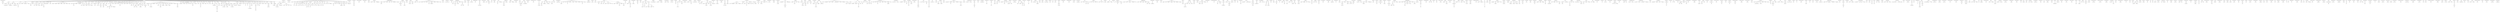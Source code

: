 // The Test Table
digraph {
	node[fontname = "Fangsong"];
	2075 [label="委员兼共青团"]
	430 [label="办公室"]
	1696 [label="副主任(职员六级)、主持区"]
	2137 [label="职员、研究所公司"]
	1876 [label="葵冲派出所"]
	616 [label="技术员、工程部"]
	1861 [label="（国资办"]
	1993 [label="副支队"]
	1344 [label="服务贸易处"]
	2073 [label="团务科"]
	2048 [label="会计教研室"]
	372 [label="房地产业处处"]
	1132 [label="安装工程"]
	535 [label="专职副书记（正处"]
	906 [label="）人力资源"]
	1836 [label="、理论评论部"]
	284 [label="财务会计专业"]
	427 [label="预防医学专业"]
	841 [label="统计专业"]
	1863 [label="）外经科"]
	313 [label="深圳报业集团"]
	603 [label="，历任书记员、审判员、执行"]
	2150 [label="经营部"]
	876 [label="安全"]
	345 [label="技术部"]
	471 [label="稽查大队"]
	18 [label="学科"]
	310 [label="委员、兼综合办公室"]
	179 [label="工作部"]
	222 [label="副主任、武汉营业部"]
	1322 [label="文艺创作室"]
	909 [label="深圳市机关政务信息化办公室"]
	2076 [label="深圳市"]
	1613 [label="科研部"]
	2282 [label="业务一科"]
	2284 [label="金融研究所"]
	1100 [label="专业"]
	2054 [label="国信证券有限责任公司"]
	1246 [label="轨道办"]
	347 [label="安全"]
	1112 [label="建设管理处"]
	1403 [label="深圳市特区建发集团有限公司"]
	1664 [label="恒大地产"]
	201 [label="司法局"]
	1280 [label="土管系"]
	1310 [label="黑龙江省文艺干部学校"]
	591 [label="秘书处"]
	979 [label="人事局"]
	880 [label="市政工程"]
	547 [label="华中师范大学"]
	1992 [label="深圳市中级人民法院司法警察支队"]
	15 [label="深圳市罗湖区教育局"]
	524 [label="厦门大学"]
	856 [label="成都市商业投资经营有限公司"]
	2039 [label="南湖派出所"]
	1120 [label="社会"]
	1043 [label="所属西南建筑设计研究院"]
	2155 [label="热能动力专业"]
	1580 [label="深圳机场"]
	2185 [label="预案综合处"]
	777 [label="深圳市龙岗区坑梓镇党委办"]
	873 [label="站"]
	390 [label="安全"]
	1642 [label="第一届委员会"]
	933 [label="交通运输"]
	2001 [label="交通运输"]
	834 [label="副团职大队"]
	196 [label="第三管教大队"]
	1832 [label="香港商报港闻部"]
	2202 [label="知识产权促进处"]
	877 [label="监督科"]
	1591 [label="审计法律部"]
	147 [label="广东省清远市委农办"]
	1441 [label="专业"]
	1873 [label="警察权益保障科"]
	1911 [label="工程部"]
	1176 [label="水资源处"]
	2252 [label="科研所"]
	1237 [label="审计局"]
	2028 [label="经保科"]
	346 [label="监察部"]
	1209 [label="项目造价咨询部"]
	1574 [label="副书记、监察局"]
	896 [label="深圳市南山区委"]
	1270 [label="企管理干部"]
	2016 [label="南头派出所"]
	599 [label="建设领导小组办公室"]
	1174 [label="水务局"]
	1031 [label="运行"]
	1079 [label="光明街道计划生育科"]
	910 [label="应用推进处处"]
	2203 [label="（市质量管理局"]
	1669 [label="中文系"]
	237 [label="深圳市布吉农产品批发中心"]
	56 [label="宝安区"]
	827 [label="飞行"]
	1783 [label="农村金融专业"]
	586 [label="深圳市人民政府"]
	2247 [label="龙华分局"]
	1672 [label="负责人、团区委"]
	27 [label="工业外贸系"]
	978 [label="（区"]
	2273 [label="深圳市福田区福田街道党工委"]
	766 [label="专门史专业"]
	2328 [label="华融国际信托公司"]
	2327 [label="、证券业务部"]
	1128 [label="专业本科"]
	644 [label="管网运营部"]
	1646 [label="国际金融贸易专业"]
	2244 [label="大队"]
	2305 [label="广州军区"]
	309 [label="编委"]
	2312 [label="人民武装部"]
	1833 [label="副主任、深圳特区报对外新闻部"]
	435 [label="（市爱卫办"]
	929 [label="监委"]
	1255 [label="深圳市灯光环境管理中心"]
	1111 [label="站站"]
	506 [label="工商行政管理局"]
	1805 [label="经济法专业"]
	612 [label="规划土地监察局"]
	631 [label="物资部"]
	279 [label="综合处处"]
	920 [label="侦查一处"]
	1641 [label="总部"]
	1356 [label="委员(2012.04)、办事处"]
	1879 [label="政治系"]
	1357 [label="住建局"]
	1543 [label="）股份有限公司"]
	1929 [label="广播电影电视管理处"]
	1560 [label="治安科"]
	384 [label="管网分公司"]
	1809 [label="秘书科"]
	1507 [label="科长、检委会"]
	549 [label="思想政治教育专业"]
	348 [label="质量部"]
	608 [label="书记、区委"]
	1747 [label="科员（1992.12）、行政法规处"]
	941 [label="交通局"]
	308 [label="主任（副处级）、编委"]
	563 [label="主持人、新闻部"]
	1514 [label="常委"]
	2217 [label=")政策法规处"]
	214 [label="有限公司"]
	191 [label="校友联络部"]
	858 [label="运通事业部"]
	359 [label="处"]
	617 [label="盐田港股份有限公司"]
	1852 [label="系"]
	1074 [label="华侨畜牧场"]
	1291 [label="加工区"]
	1612 [label="专业"]
	1292 [label="）管理委员会"]
	1975 [label="委员、组织人事办"]
	1110 [label="交通工程质量监督"]
	2208 [label="法律系"]
	444 [label="计财处"]
	1397 [label="系"]
	1998 [label="征稽办"]
	1597 [label="广东省东莞军分区"]
	2231 [label="深圳市社保基金管理局"]
	257 [label="组织科"]
	1195 [label="董事长"]
	836 [label="军训部"]
	411 [label="国际控股有限公司"]
	1225 [label="深圳市中级人民法院"]
	1582 [label="财务部"]
	2084 [label="经济责任审计处"]
	2313 [label="深圳市龙岗区平湖街道党工委"]
	725 [label="企业管理室"]
	1386 [label="劳动和社会"]
	2042 [label="电子系"]
	945 [label="交管站站"]
	779 [label="办"]
	995 [label="辽宁省锦州市进出口公司"]
	794 [label="指挥处"]
	2118 [label="业务"]
	1329 [label="政治部"]
	31 [label="股份有限公司"]
	1103 [label="规划建设处"]
	1567 [label="预防研究室"]
	1285 [label="南山开发（集团"]
	2025 [label="中国刑警学院"]
	2179 [label="对外经济合作处"]
	925 [label="党组成员、反贪污贿赂局"]
	1577 [label="铜陵财经专科学校"]
	1327 [label="372团"]
	1175 [label="规划建设处"]
	2040 [label="中山大学哲学系"]
	113 [label="财务处"]
	381 [label="营业所"]
	1388 [label="办公室"]
	1336 [label="科技工贸和信息化"]
	419 [label="、操作部"]
	1194 [label="中农水产股份有限公司"]
	1210 [label="福田区"]
	1791 [label="广东省沙头角林场"]
	436 [label="、市林业局"]
	1320 [label="文艺创作和理论研究部"]
	2092 [label="科研所"]
	163 [label="妈湾发电总厂"]
	767 [label="深圳市文化局"]
	2115 [label="筹建办"]
	2216 [label=")公务员与职员管理处"]
	688 [label="深圳市宝安区纪委"]
	1555 [label="审判管理办公室"]
	930 [label="副书记，区"]
	1298 [label="环境保护和水务局"]
	1393 [label="保障局"]
	1792 [label="副场长、党委"]
	167 [label="妈湾发电总厂党群部"]
	507 [label="（物价局"]
	43 [label="专业"]
	438 [label="南开大学"]
	943 [label="分局"]
	637 [label="产权法律部"]
	1201 [label="工业与民用建筑专业"]
	443 [label="投资项目审计中心"]
	1157 [label="湖北省广水市委办公室"]
	1491 [label="法律专业"]
	2011 [label="报新媒体部"]
	686 [label="研究生部"]
	1335 [label="政策法规处"]
	1469 [label="职工、干部"]
	260 [label="组织科"]
	785 [label="中国文学专业"]
	115 [label="、会计稽查科"]
	364 [label="和房产管理局"]
	798 [label="史政专业"]
	1425 [label="广东省梅州市地宝实业发展公司"]
	1933 [label="电教系"]
	2215 [label="(编办"]
	2135 [label="硕士"]
	2069 [label="干部"]
	407 [label="工作，历任集团"]
	1913 [label=""]
	1590 [label="深圳市机场（集团）有限公司"]
	1385 [label="就业管理处"]
	35 [label="深圳市"]
	974 [label="人事局"]
	1173 [label="建筑专业"]
	1374 [label="中国古代文学专业"]
	1354 [label="深圳市龙岗区南湾街道党工委"]
	1271 [label="监察局"]
	2187 [label="总值班室"]
	1387 [label="保障局"]
	221 [label="秘书处"]
	1536 [label="公司"]
	963 [label="经营部"]
	528 [label="市委"]
	1604 [label="财务专业"]
	57 [label="运输局"]
	1723 [label="审计部"]
	826 [label="第一师三团"]
	1885 [label="调研员、维稳办公室"]
	1485 [label="施工专业"]
	915 [label="处长（主持信息中心"]
	1208 [label="深圳市恒浩建筑工程项目有限公司"]
	2147 [label="海洋船舶驾驶专业本科"]
	1695 [label="深圳市龙岗区广电中心"]
	1900 [label="深圳市龙华区观湖街道党工委"]
	1828 [label="图书馆"]
	52 [label="三洲田·铜锣径水库管理处"]
	820 [label="三大队"]
	1196 [label=""]
	497 [label="龙岗区"]
	1521 [label="露天开采专业"]
	1983 [label="科技室"]
	169 [label="深圳能源集团股份有限公司"]
	1404 [label="规划发展部"]
	1674 [label="（政府"]
	1188 [label="物价局"]
	171 [label="（党群办"]
	675 [label="开发服务中心"]
	1183 [label="城市管理和水务局"]
	908 [label="人事编制信息处处"]
	1284 [label="经济与土地利用管理专业"]
	1658 [label="专业"]
	7 [label="经管教研部"]
	2141 [label="深圳市华晟达公司"]
	2234 [label="文件检验专业"]
	1568 [label="纪检监察局"]
	2196 [label="（物价局"]
	1179 [label="深圳市大鹏新区"]
	78 [label="电子与信息系统专业"]
	322 [label="环境监察支队"]
	560 [label="本科"]
	726 [label="企管部"]
	339 [label="技术部"]
	1527 [label="岩土工程"]
	2065 [label="仲裁一室"]
	1340 [label="经济贸易和信息化"]
	1524 [label="采矿工程"]
	1942 [label="法规和研究室"]
	312 [label="报广告部"]
	2064 [label="深圳仲裁委员会"]
	1661 [label="上海万达广场置业有限公司"]
	1162 [label="第二秘书处"]
	1573 [label="深圳市坪山区纪委"]
	845 [label="收费结算科"]
	1736 [label="深圳市光明街道办事处派出所"]
	1218 [label="北京军区"]
	1482 [label="天津大学"]
	102 [label="深圳市罗湖区教育局人事科"]
	1675 [label="）办督"]
	1764 [label="新闻学专业"]
	158 [label="集团"]
	1046 [label="中国矿业大学经济贸易学院"]
	1192 [label="业务二部"]
	2125 [label="副书记、纪工委"]
	298 [label="财务审计处处"]
	240 [label="股份有限公司"]
	2204 [label="湖南省司法学校"]
	840 [label="监委"]
	142 [label="广东省英德市政府"]
	119 [label="财经委员会"]
	2009 [label="报国内新闻部"]
	251 [label="新区"]
	460 [label="财政审计处"]
	604 [label="榕城区"]
	1981 [label="通信与电子系统专业"]
	48 [label="中铁达工程"]
	1257 [label="前海联合发展控股公司"]
	1734 [label="干事（正股职）场"]
	95 [label="社委"]
	2222 [label="财务会计专业"]
	1944 [label="预防和研究室"]
	132 [label="深圳市盐田港集团有限公司"]
	2034 [label="副中队"]
	2251 [label="有机化工专业本科"]
	975 [label="（区"]
	1256 [label="副主任、党委"]
	2024 [label="警务督察处"]
	26 [label="上海交通大学"]
	175 [label="）党支部"]
	398 [label="工程部"]
	649 [label="儿童部"]
	556 [label="干部"]
	1827 [label="信息处"]
	606 [label="常委"]
	1820 [label="驻港部队"]
	2205 [label="法律专业"]
	671 [label="董事、党委"]
	1062 [label="民商法学专业"]
	2281 [label="社保局"]
	1683 [label="书记、办事处"]
	2036 [label="副大队"]
	815 [label="飞行"]
	1228 [label="政治部"]
	1294 [label="城市建设局"]
	491 [label="汉语言文学专业"]
	1011 [label="汽车运用专业"]
	1219 [label="28集团军82师卫生队"]
	326 [label="综合稽查科"]
	285 [label="招商局蛇口工业区"]
	341 [label="技术部"]
	1041 [label="建筑学专业"]
	2079 [label="审计学专业"]
	699 [label="指挥部"]
	817 [label="空军航空兵"]
	1300 [label="江西省农牧渔业厅劳动服务公司塑料制品厂"]
	546 [label="董事、总经理、党委"]
	135 [label="管理部"]
	380 [label="深圳南山管道燃气有限公司"]
	448 [label="世界经济专业"]
	2117 [label=""]
	502 [label="商学院"]
	1887 [label="第二秘书处"]
	1126 [label="系"]
	489 [label="电化教育馆"]
	4 [label="工业管理工程"]
	847 [label="名优农产品"]
	1909 [label=""]
	885 [label="刑事侦察专业"]
	2047 [label="江西银行学校"]
	823 [label="副营职中队"]
	897 [label="卫生和计划生育工作委员会"]
	1786 [label="干部"]
	2067 [label="思想政治教育专业"]
	2317 [label="山西经济管理学院"]
	2254 [label="总工室"]
	1048 [label="专业"]
	676 [label="干部"]
	1732 [label="深圳市光明农场人事科"]
	1262 [label="环境地理学专业"]
	1476 [label="机构编制委员会"]
	1414 [label="经济贸易局"]
	117 [label="广深铁路股份有限公司"]
	628 [label="大学本科"]
	440 [label="审计局"]
	1148 [label="副书记、区"]
	2239 [label="三中队"]
	2182 [label="安监一处"]
	760 [label="环境局"]
	1724 [label="，历任内部"]
	22 [label="和建设局"]
	168 [label=""]
	376 [label="专业"]
	2005 [label="综合运输处处"]
	1689 [label="组宣部"]
	1733 [label="主办"]
	2329 [label="投资管理部"]
	1969 [label="人事局"]
	218 [label="副总经理、罗湖营业部"]
	1085 [label="中国人民公安大学"]
	1866 [label="蛇口公安分局"]
	1372 [label="汉语言文学专业"]
	302 [label="干部"]
	1505 [label="刑检一科科长、检察员、检委"]
	784 [label="中国人民警官大学"]
	301 [label="人事处"]
	804 [label="党支部"]
	833 [label="大队"]
	1328 [label="政治处"]
	238 [label="农产品"]
	74 [label="中央党校"]
	2070 [label="团委"]
	1094 [label="、党委"]
	2116 [label="能源集团计划发展部"]
	740 [label="政法专业"]
	571 [label="侦查三处"]
	1542 [label="振业（集团"]
	325 [label="危险废物监管科"]
	1513 [label="）案件审理室"]
	2107 [label="干部"]
	513 [label=")宝安分局新桥工商所"]
	984 [label="副书记、纪工委"]
	2191 [label="应急指挥处处"]
	2302 [label="、办公室"]
	406 [label="盐田港集团"]
	2031 [label="经济犯罪侦查支队"]
	2210 [label="法制局"]
	446 [label="投资审计专业局"]
	323 [label="综合科"]
	1708 [label="作训科"]
	1501 [label="深圳市罗湖区沙头角人民检察院"]
	437 [label="）综合管理处"]
	1545 [label="结构工程"]
	2082 [label="科研所"]
	350 [label="副主任（集团"]
	1912 [label=""]
	259 [label="组织人事局"]
	771 [label="对外文化交流处"]
	386 [label="技术部"]
	264 [label="委员、组织人事办"]
	1803 [label="焦作教育学院"]
	2143 [label="董事会"]
	1635 [label="地铁远为房地产开发有限公司"]
	2306 [label="炮兵第一师209团"]
	311 [label="深圳特区"]
	9 [label="教研科"]
	1962 [label="环境影响评价管理处"]
	2259 [label="南京港第三港务公司"]
	164 [label="综合部"]
	1364 [label="运行部"]
	1854 [label="深圳康达尔实业总公司"]
	980 [label="）工资编制科"]
	1788 [label="干部"]
	1952 [label="宝安第二人民医院"]
	1651 [label="人事保卫部"]
	2237 [label="深圳市公安局福田分局刑警大队三中队"]
	1702 [label="作训处"]
	1652 [label="劳动工资科"]
	1976 [label="委员、纪工委"]
	1728 [label="学生（88级学生会"]
	1963 [label="行政审批处处"]
	2267 [label="深圳市公安局福田分局梅林派出所"]
	956 [label="运营监管处"]
	2297 [label="行署"]
	1544 [label="策划设计部"]
	1550 [label="大学本科"]
	1072 [label="畜牧场"]
	1735 [label="机关团"]
	512 [label="(物价局"]
	268 [label="历史学专业"]
	1186 [label="山东大学"]
	1716 [label="治理深圳河办公室"]
	559 [label="综合处"]
	814 [label="训练基地第二训练团"]
	1516 [label="深圳市龙岗区纪委"]
	2241 [label="副大队"]
	544 [label="资产部"]
	128 [label="(公司"]
	580 [label="办公室"]
	812 [label="沈阳军区空军"]
	1444 [label="深圳市龙岗区安监局"]
	839 [label="副书记，区"]
	283 [label="交通运输"]
	1772 [label="外部"]
	1391 [label="人力资源"]
	2235 [label="福田分局"]
	1410 [label="深圳市高新技术工业村发展公司"]
	1725 [label="审计部"]
	1784 [label="中国农业银行"]
	93 [label="政文部"]
	1746 [label="法制局"]
	521 [label="深圳市龙岗区人大常委会法工委"]
	1216 [label="造价管理站"]
	1490 [label="深圳市司法学校"]
	1718 [label="规划设计科"]
	155 [label="大学本科"]
	424 [label="规划发展部"]
	1467 [label="深圳市罗湖区委"]
	1676 [label="查科"]
	75 [label="法学理论专业"]
	1512 [label="（监察局"]
	1980 [label="无线电技术专业"]
	944 [label="机场"]
	189 [label="校友会"]
	768 [label="新闻出版处"]
	1705 [label="战勤科"]
	1665 [label="上海有限公司"]
	1645 [label="国际金融贸易系"]
	82 [label="秘书处"]
	2174 [label="财政学专业"]
	1865 [label="侦察专业"]
	2122 [label="劳动人事学院"]
	172 [label="(党群办"]
	2287 [label="广东省金融服务办公室"]
	1673 [label="常委"]
	1150 [label="地质学系"]
	2212 [label="行政法规处"]
	1144 [label="党工委"]
	1862 [label="、集资办"]
	1086 [label="治安管理专业"]
	286 [label="总会计室"]
	1481 [label="建筑专业本科"]
	1075 [label="园林绿化队"]
	2136 [label="中国南方证券有限公司"]
	962 [label="深圳市粮食总公司"]
	1282 [label="学生（大学"]
	903 [label="）调配处"]
	1038 [label="深圳妈湾电力有限公司"]
	250 [label="光明"]
	1426 [label="干部"]
	837 [label="组织计划处"]
	1152 [label="（大学"]
	294 [label="秘书处"]
	461 [label="深圳市质检"]
	555 [label="江苏泰州中级法院"]
	330 [label="与信访处"]
	1875 [label="教育科科"]
	2219 [label="深圳市政府法制办"]
	187 [label="深圳大学管理学院"]
	1400 [label="计划经营部"]
	227 [label="商学院"]
	1215 [label="建设工程"]
	1898 [label="深圳市龙华新区观湖党工委"]
	1458 [label="劳动关系"]
	492 [label="中学教师"]
	1330 [label="保卫科"]
	829 [label="第一师一团"]
	1785 [label="惠阳支行"]
	2218 [label="(市人事人才研究室"]
	6 [label="深圳市委党校"]
	570 [label="政治部"]
	657 [label="（改革办"]
	114 [label="出纳清算科"]
	278 [label="综合处"]
	177 [label="支部"]
	574 [label="处处"]
	1763 [label="南昌大学"]
	1143 [label="光明检察室"]
	518 [label="经济法系"]
	667 [label="）有限公司"]
	843 [label="公共关系"]
	480 [label="系"]
	1741 [label="经济科技科"]
	592 [label="外事办公室"]
	134 [label="、工程"]
	1554 [label="研究室"]
	1653 [label="人力资源部"]
	1040 [label="城市规划系"]
	1078 [label="城市建设管理科"]
	354 [label="统计学专业"]
	1640 [label="中共深圳市地铁集团有限公司"]
	2243 [label="履行"]
	1847 [label="深圳市龙岗区龙城街道党工委"]
	385 [label="安全"]
	718 [label="研究室"]
	632 [label="燃料贸易部"]
	1021 [label="深圳巴士集团"]
	1621 [label="建设科科"]
	917 [label="与物业处处"]
	1935 [label="大学本科"]
	832 [label="一大队"]
	1921 [label="自然地理专业"]
	543 [label="深圳市沙河实业（集团）有限公司"]
	195 [label="第一劳教所"]
	2201 [label="深圳市市场监督管理局"]
	2014 [label="保卫专业"]
	950 [label="组委会"]
	746 [label="应急管理办公室"]
	1506 [label="深圳市盐田区人民检察院公诉科"]
	1897 [label="委员、宣传文化科科"]
	661 [label="文化商品部"]
	1677 [label="副科长、秘书科"]
	1323 [label="五级管理岗（正处"]
	280 [label="办理处"]
	1922 [label="韶关市政府"]
	202 [label="社区"]
	515 [label="综合处"]
	209 [label="规划发展部"]
	1342 [label="生产服务业处"]
	1947 [label="外科"]
	165 [label="行政部"]
	2161 [label="布心派出所"]
	1571 [label="副书记（正处级）、综合办公室"]
	1000 [label="办公室"]
	551 [label="干部"]
	1813 [label="和内务司法工委"]
	1547 [label="产品管理部"]
	1122 [label="机关事业社会保险处"]
	1906 [label="工业与民用建筑专业"]
	704 [label="信访处"]
	1816 [label="炮兵团"]
	534 [label="政法委"]
	822 [label="中队"]
	1535 [label="设计装饰工程"]
	1917 [label="沙头角保税区房地产开发公司"]
	884 [label="侦察系"]
	59 [label="负责人（主持科室"]
	1454 [label="工资处"]
	97 [label="法律事务部"]
	2051 [label="投资银行部"]
	335 [label="助工、主任助理、售后服务处长春站"]
	2268 [label="刑警队"]
	1093 [label="深圳市公安局宝安分局指挥处处长"]
	964 [label="深圳市粮食集团嘉丽米业有限公司"]
	1754 [label="湖北省社会科学院"]
	425 [label="经营管理部"]
	126 [label="湖北省冶金工业总公司"]
	1996 [label="财会"]
	1730 [label="农场"]
	1891 [label="第一秘书处"]
	1109 [label="建设管理处"]
	1978 [label="副书记、纪工委"]
	1104 [label="交通局"]
	511 [label="）价格管理处"]
	329 [label="深圳市生态环境综合执法支队法制"]
	790 [label="深圳市公安局南山分局指挥处处长"]
	866 [label="运通三部"]
	1180 [label="组织人事局"]
	1028 [label="干部"]
	388 [label="股份有限公司"]
	882 [label="监督"]
	1910 [label="工程"]
	1073 [label="城管办"]
	550 [label="建筑工程公司"]
	1205 [label="（重庆大江工业集团"]
	1997 [label="司助会"]
	178 [label="深圳能源集团股份有限公司党委"]
	1160 [label="办公厅"]
	1666 [label="广场"]
	183 [label="教育系"]
	702 [label="秘书处"]
	1936 [label="教育技术学专业"]
	1264 [label="规划处"]
	1026 [label="深圳华能经济技术开发公司"]
	2159 [label="洪湖派出所"]
	2059 [label="股份有限公司"]
	2030 [label="政秘科"]
	2188 [label="安全"]
	194 [label="第三管教大队"]
	1924 [label="综合科"]
	478 [label="华中理工大学"]
	351 [label="主任、党支部"]
	47 [label="工程"]
	1064 [label="第五管教大队"]
	509 [label="市场"]
	658 [label="天津南开大学"]
	87 [label=")中文系"]
	2053 [label="会计学专业"]
	2298 [label="驻深圳办事处"]
	1667 [label="投资有限公司"]
	2221 [label="法规处处"]
	1890 [label="综合处"]
	770 [label="新闻出版处"]
	1044 [label="员工、副主办"]
	38 [label="资产经营总部"]
	2193 [label="大学"]
	1509 [label="科长、检委会"]
	714 [label="维稳工作处"]
	597 [label="深圳市委"]
	558 [label="深圳市人大常委会办公厅"]
	1798 [label="中共党史专业"]
	655 [label="政策研究室"]
	2315 [label="局长、党组书记、区"]
	181 [label="行政管理部"]
	1337 [label="委员会"]
	1297 [label="山区"]
	137 [label="建设管理部"]
	156 [label="电厂"]
	2246 [label="第一副局长、党委"]
	527 [label="办公室"]
	731 [label="总经理、党支部"]
	2119 [label="规划发展部"]
	1331 [label="贸工局"]
	999 [label="依法治区"]
	1977 [label="深圳市宝安区沙井街道党工委"]
	29 [label="深圳奥康德石油贸易集团公司"]
	361 [label="产权科科"]
	275 [label="光学专业"]
	683 [label="中文系"]
	1609 [label="计算机软件专业"]
	267 [label="书记、办事处"]
	1704 [label="深圳基地后勤部"]
	466 [label="函授学院"]
	792 [label="深圳市公安局南山分局"]
	878 [label="深圳市住宅租赁管理服务中心"]
	640 [label="深圳水务集团南山分公司"]
	689 [label="调研教育室"]
	1830 [label="报港澳台新闻部"]
	1575 [label="副书记、区"]
	522 [label="龙岗区"]
	742 [label="应急指挥中心"]
	1375 [label="社会"]
	112 [label="广州铁路集团公司"]
	2294 [label="广播电视处处"]
	1796 [label="中南财经大学"]
	1008 [label="大学本科"]
	2041 [label="政治学专业"]
	533 [label="深圳市龙岗区委"]
	1066 [label="公证管理处"]
	668 [label="董事、党委"]
	517 [label="中南政法学院"]
	1586 [label="综合开发公司"]
	391 [label="技术部"]
	2120 [label="中国人民大学劳动人事学院"]
	1657 [label="南京建筑工程学院工民建"]
	1773 [label="党群工作部"]
	590 [label="深圳市外事人民政府（侨务）办公室"]
	2260 [label="工作，历任装卸分公司"]
	1749 [label="干部"]
	1151 [label="构造地质学专业"]
	736 [label="法律专业"]
	434 [label="）爱国卫生处"]
	2131 [label="系"]
	1165 [label="社会"]
	2146 [label="航海系"]
	1206 [label="有限责任公司"]
	258 [label="深圳市光明新区"]
	1737 [label="光明居委"]
	998 [label="罗湖区"]
	1076 [label="光明街道办城建办"]
	619 [label="管理部"]
	2245 [label="大队"]
	536 [label="）、兼区"]
	2236 [label="刑警大队"]
	853 [label="市场"]
	1497 [label="维护稳定及社会治安综合治理委员会"]
	1576 [label="监委"]
	356 [label="市场"]
	1855 [label="干部"]
	1814 [label="合肥炮兵学院"]
	1903 [label="汕头大学"]
	2323 [label="天津部"]
	263 [label="深圳市光明新区公明党工委"]
	1268 [label="家用电器专业"]
	58 [label="运政管理科"]
	609 [label="深圳市光明新区光明办事处"]
	25 [label="监事会"]
	755 [label="东深水源办"]
	36 [label="农产品"]
	1518 [label="监委"]
	870 [label="监督站"]
	2242 [label="经侦大队"]
	2292 [label="广播电影电视处处"]
	1010 [label="西安公路交通大学"]
	1278 [label="监督室"]
	1688 [label="团委"]
	1821 [label="装备部"]
	893 [label="深圳市南山区南山街道党工委"]
	151 [label="深圳市罗湖区清水河街道党工委"]
	2190 [label="应急指挥处"]
	1965 [label="中山大学图书馆"]
	1503 [label="审查逮捕科"]
	918 [label="中国政法大学"]
	1926 [label="计算机技术工程"]
	611 [label="公明工作委员会"]
	647 [label="学前教育专业"]
	1133 [label="太平洋工业区"]
	1250 [label="湖南大学"]
	656 [label="社会"]
	1377 [label="文化艺术处"]
	1867 [label="四海派出所"]
	2086 [label="审计二处"]
	423 [label="规划发展部"]
	935 [label="运输局"]
	389 [label="输配分公司"]
	2129 [label="主任，区政协常委"]
	71 [label="环境保护局"]
	1632 [label="部长、结算中心"]
	2043 [label="信息工程学院"]
	338 [label="安全"]
	2004 [label="物流发展处处"]
	629 [label="妈湾电力有限公司"]
	2199 [label="）商标管理处"]
	2066 [label="审理处"]
	1938 [label="廉政教育处"]
	122 [label="资金财务总部"]
	64 [label="运政管理科"]
	2149 [label="深圳盐田拖轮有限公司"]
	1463 [label="、办事处"]
	127 [label="矿山建设处"]
	1313 [label="党史专业"]
	712 [label="治安管理处"]
	955 [label="深圳市轨道交通建设指挥部办公室"]
	1252 [label="深圳市灯光环境管理中心团委书记"]
	672 [label="湖北省保康县工商局办公室"]
	902 [label="（编办"]
	2194 [label="国际经济法专业"]
	1868 [label="预审科"]
	593 [label="秘书处"]
	602 [label="揭阳市榕城区人民法院"]
	1858 [label="）公司"]
	1502 [label="经检科"]
	62 [label="宝安区"]
	1941 [label="宣教和教研室"]
	594 [label="国际语言环境建设处"]
	1118 [label="社保局"]
	2171 [label="职业培训处"]
	481 [label="信息工程"]
	800 [label="排水管理处"]
	1243 [label="重点区域"]
	1700 [label="驻香港部队"]
	1570 [label="深圳市坪山新区纪工委"]
	739 [label="深圳市公安局罗湖分局"]
	5 [label="专业"]
	2019 [label="沙河派出所"]
	701 [label="调研科"]
	1811 [label="（府）办"]
	1883 [label="集团办公室"]
	2156 [label="值班员、单元长、值长、安监部"]
	1277 [label="干部"]
	1486 [label="监理部"]
	1829 [label="系"]
	40 [label="海吉星投资管理股份有限公司"]
	253 [label="办"]
	2056 [label="投资银行"]
	706 [label="处长、党委"]
	50 [label="规划设计院"]
	881 [label="质量安全"]
	552 [label="武汉大学法学院"]
	961 [label="政治经济学专业"]
	282 [label="西安公路学院"]
	1850 [label="副书记、维稳综治办"]
	1817 [label="司令部"]
	1685 [label="专科学校音乐专业"]
	824 [label="副大队"]
	331 [label="南昌航空工业学院"]
	266 [label="委员、副书记兼办事处"]
	1643 [label="执行"]
	219 [label="有限责任公司"]
	1399 [label="工程"]
	573 [label="公共关系"]
	327 [label="深圳市环境监察支队"]
	368 [label="国土资源委员会"]
	1468 [label="组织部"]
	1699 [label="作训科"]
	2209 [label="民法学专业"]
	1636 [label="资源"]
	1525 [label="专业"]
	1199 [label="重庆建筑工程学院建筑工程"]
	2213 [label="法制办行"]
	1050 [label="销售部"]
	554 [label="大学"]
	1840 [label="广东边防总队教导大队"]
	1434 [label="执法队"]
	859 [label="业务一部"]
	1034 [label="运行"]
	1841 [label="学员、代理区队"]
	1945 [label="宝安区人民医院"]
	1413 [label="投资发展部"]
	1367 [label="脱硫工程部"]
	216 [label="深圳经济特区证券公司"]
	2123 [label="三讲办"]
	2228 [label="审计监督处"]
	1379 [label="经济地理与城乡区域规划专业"]
	1561 [label="干部"]
	959 [label="经济学院"]
	1523 [label="长沙矿冶研究院"]
	1916 [label="管理部"]
	1678 [label="）督查室"]
	733 [label="人力资源部"]
	1184 [label="（城市管理监督"]
	1248 [label="自动化专业本科"]
	526 [label="依法治区"]
	1288 [label="地政规划处"]
	1412 [label="深圳市投资管理公司"]
	887 [label="教务科"]
	1244 [label="开发办"]
	1229 [label="干部处"]
	353 [label="经济信息学专业"]
	1566 [label="深圳市纪委"]
	1245 [label="、区"]
	1537 [label="香港迅捷建筑有限公司"]
	501 [label="教育督导室"]
	698 [label="调研科"]
	525 [label="（依法治区办"]
	579 [label="深圳市南山区政府"]
	162 [label="复旦大学"]
	2163 [label="桂园派出所"]
	875 [label="工程"]
	1361 [label="运行"]
	1707 [label="深圳基地教导团"]
	1711 [label="后勤部"]
	907 [label="）办公室"]
	1137 [label="深圳市宝安区人民检察院"]
	344 [label="安全"]
	1743 [label="（街道办事处"]
	2269 [label="莲花派出所"]
	1713 [label="工业与民用建筑专业本科"]
	750 [label="机关党委"]
	244 [label="广州体育学院"]
	2035 [label="中队"]
	1096 [label="副局长、党委"]
	1620 [label="信息化"]
	1054 [label="深圳市盐田港集团有限公司工委会"]
	696 [label="犯罪学专业"]
	121 [label="深圳市创新投资集团有限公司"]
	2088 [label="应用物理专业"]
	245 [label="体育教育专业"]
	1500 [label="法律系"]
	1697 [label="步兵指挥专业"]
	831 [label="飞行"]
	1129 [label="中国海洋石油南海西部公司"]
	1494 [label="检查室"]
	2142 [label=""]
	426 [label="中山医科大学"]
	1221 [label="深圳经济特区检查站"]
	1888 [label="深圳市委市政府"]
	670 [label="深业南方地产（集团）有限公司"]
	2029 [label="经济罪案调查一科"]
	2224 [label="社会保险一科"]
	1259 [label="（原深圳市"]
	1872 [label="综合处"]
	46 [label="水利局"]
	949 [label="运动会"]
	2291 [label="综合协调处处"]
	1247 [label="郑州纺织学院工业电气"]
	1448 [label="财务部会"]
	2195 [label="深圳市工商局"]
	913 [label="处长（主持信息中心"]
	2178 [label="贸易发展局"]
	1232 [label="与民用建筑专业"]
	51 [label="水务工程质量监督站"]
	682 [label="江西省教育学院"]
	1042 [label="中国建筑总公司"]
	1904 [label="建筑工程"]
	2087 [label="国防科学技术大学"]
	2214 [label="政法规处"]
	333 [label="长春客车厂"]
	1531 [label="住宅工程"]
	2227 [label="社会保障专业"]
	1782 [label="金融系"]
	1715 [label="中山市分行"]
	1558 [label="治安专业"]
	2311 [label="、区"]
	759 [label="组织人事处"]
	81 [label="口岸办公室"]
	1802 [label="地方志处"]
	1166 [label="一处"]
	358 [label="房地产市场"]
	2085 [label="经济责任审计专业局"]
	1316 [label="深圳市社会保险基金管理局"]
	1856 [label="东部"]
	2310 [label="常委"]
	1293 [label="坪山新区"]
	418 [label="深圳市盐田港股份有限公司港务部"]
	610 [label="，任党政办"]
	1539 [label="设计部"]
	1172 [label="水利水电工程"]
	1251 [label="工业自动化专业"]
	248 [label="秘书科"]
	553 [label="法律学专业"]
	133 [label="规划建设部"]
	697 [label="办公室"]
	1581 [label="服务公司"]
	271 [label="深圳市史志办公室"]
	965 [label="历任办事员、办公室"]
	1187 [label="学生（科学社会主义专业"]
	1398 [label="交通运输"]
	1953 [label="（集团"]
	124 [label="工业与民用建筑工程"]
	383 [label="深圳市燃气集团有限公司"]
	1835 [label="香港商报经济部"]
	508 [label="）专业"]
	2320 [label="山西省金属材料总公司"]
	2072 [label="共青团深圳市罗湖区委员会"]
	173 [label="深圳能源集团企业文化部"]
	1603 [label="学院"]
	636 [label="燃料管理部"]
	108 [label="湖南师范大学"]
	638 [label="南油市政公用事业管理公司"]
	994 [label="干部"]
	1269 [label="深圳市城建集团三立公司"]
	1326 [label="团"]
	778 [label="（政府"]
	1369 [label="深圳能源妈湾电力有限公司"]
	1874 [label="教育训练处"]
	1538 [label="工程"]
	439 [label="审计学专业"]
	886 [label="湖北省襄樊市人民警察学校"]
	1409 [label="经济发展局"]
	340 [label="安全"]
	1127 [label="给水排水工程"]
	776 [label="坑梓镇教育办"]
	1649 [label="深圳市燃气集团有限公司人事部"]
	2289 [label="处处"]
	1622 [label="北京商学院"]
	2113 [label="西部"]
	1710 [label="驻澳门部队"]
	2104 [label="办公室"]
	1030 [label="深圳能源集团发电分公司"]
	328 [label="副支队"]
	977 [label="深圳市南山区委组织部"]
	1758 [label="经济研究所"]
	441 [label="行政事业处"]
	510 [label="分局办公室"]
	842 [label="深圳市农产品批发公司"]
	1286 [label="）股份有限公司"]
	765 [label="武汉大学"]
	184 [label="学校教育专业"]
	1002 [label="深圳市罗湖区人大常委会办公室"]
	1740 [label="深圳市光明街道办事处"]
	1901 [label="委员、办事处"]
	899 [label="计算机软件专业"]
	297 [label="财务审计处"]
	1927 [label="领域"]
	1781 [label="嘉应大学"]
	919 [label="法学专业"]
	1223 [label="卫生所"]
	131 [label="管理和造价工程"]
	296 [label="和建设局"]
	456 [label="科研所"]
	2077 [label="清水河街道党工委"]
	1082 [label="发展和财政局"]
	1204 [label="重庆大江车辆总厂"]
	337 [label="运营分公司"]
	2026 [label="刑事侦察专业"]
	153 [label="热能工程"]
	2263 [label="南京西坝码头有限公司"]
	230 [label="兼职副主席，致公党深圳市委会"]
	2277 [label="深圳市福田区华富街道党工委"]
	1396 [label="管理工程"]
	2033 [label="一中队"]
	1324 [label="四级专业"]
	1299 [label="城市更新局"]
	2106 [label="广东省梅州市文化局"]
	366 [label="副处长（局办"]
	239 [label="批发市场"]
	2 [label="工业管理专业本科"]
	1136 [label="副总经理兼深圳市"]
	1154 [label="城乡建设委员会"]
	1610 [label="国防科技大学"]
	2114 [label="电力工程"]
	1161 [label="驻武汉办事处"]
	838 [label="深圳市南山区纪委"]
	1765 [label="医学院"]
	562 [label="广播电台"]
	397 [label="深圳市宝安建威管道燃气有限公司"]
	2015 [label="内保科"]
	2027 [label="二处"]
	276 [label="人民政府办公厅"]
	2326 [label="投资银行部"]
	1751 [label="政策法规处"]
	548 [label="政治系"]
	1138 [label="干部"]
	1108 [label="深圳市交通运输委员会"]
	1418 [label="流通市场处"]
	1979 [label="空港新城办"]
	2061 [label="事业部"]
	190 [label="办公室"]
	1608 [label="湘潭大学"]
	937 [label="深圳市运输局福田分局"]
	1799 [label="特区"]
	741 [label="大学"]
	605 [label="，历任区委"]
	1923 [label="办公室"]
	1712 [label="保障部"]
	1519 [label="资源"]
	1106 [label="规划发展处"]
	2189 [label="监察处"]
	1946 [label="骨科"]
	1882 [label="秘书部"]
	360 [label="深圳市规划国土局福田分局"]
	157 [label="运行部"]
	905 [label="）计划处"]
	607 [label="兼仙桥镇委"]
	2325 [label="中国华融资产管理公司"]
	2265 [label="刑侦专业"]
	539 [label="档案系"]
	1727 [label="体育教育专业"]
	1982 [label="深圳市自来水集团"]
	186 [label="行政学系"]
	2091 [label="训练部"]
	91 [label="法律系"]
	928 [label="副书记人选、区"]
	144 [label="政法委"]
	1644 [label="投资管理部"]
	1787 [label="林场"]
	1450 [label="经济学专业"]
	2262 [label="分队"]
	1790 [label="副场"]
	1940 [label="政策法规室"]
	618 [label="工程"]
	80 [label="深圳市政府"]
	1908 [label=""]
	1851 [label="船舶与海洋工程"]
	2152 [label="操作部"]
	1508 [label="侦查监督科"]
	2197 [label="）商标处"]
	1967 [label="图书馆学专业"]
	226 [label="芝加哥大学"]
	1484 [label="土木、水利工程"]
	1099 [label="交通工程"]
	293 [label="深圳市财政委员会"]
	2062 [label="综合管理部"]
	2198 [label="）商标管理处"]
	2176 [label="监察审计部"]
	1177 [label="建筑与土木工程"]
	1289 [label="招商处"]
	2296 [label="湖南省娄底地委"]
	314 [label="人力资源中心"]
	1804 [label="英语专业"]
	1881 [label="报记者部"]
	957 [label="交通运输局"]
	1047 [label="物资管理工程"]
	1564 [label="法制科"]
	70 [label="交通执法监督办"]
	2037 [label="情报大队"]
	1795 [label="分校历史专业"]
	146 [label="、统战部"]
	1698 [label="司令部"]
	429 [label="爱卫会"]
	2052 [label="项目主办"]
	1301 [label="、印刷厂"]
	825 [label="正营职副大队"]
	1549 [label="经济法专业"]
	307 [label="广告部"]
	370 [label="监察效能处"]
	334 [label="转向架分厂"]
	567 [label="深圳市人民检察院"]
	818 [label="第三十师九十团"]
	1668 [label="南京师范大学"]
	125 [label="专业"]
	693 [label="信访局"]
	2322 [label="山西物产期货经纪公司"]
	1191 [label="股份有限公司"]
	1451 [label="罗湖区"]
	454 [label="深圳市公安局"]
	143 [label="副市长、党组成员，市委"]
	445 [label="深圳市审计局政府"]
	2255 [label="（技术部"]
	1447 [label="天地实业股份有限公司"]
	1562 [label="干部"]
	1703 [label="驻香港部队深圳基地司令部"]
	795 [label="处长、党委"]
	378 [label="设计室"]
	934 [label="专业"]
	1493 [label="深圳市福田区纪委"]
	1134 [label="平湖项目部"]
	801 [label="团委"]
	1101 [label="深圳市高速公路开发公司"]
	1018 [label="安全"]
	1849 [label="委员(2014.01)、宣传部"]
	537 [label="安徽大学"]
	1896 [label="观澜党工委"]
	336 [label="深圳市地铁有限公司"]
	188 [label="党委"]
	148 [label="副主任，市扶贫办"]
	1614 [label="科技局"]
	1242 [label="（区"]
	1433 [label="深圳市龙华新区龙华办事处"]
	2121 [label="人事管理专业"]
	494 [label="深圳市龙岗区龙城高级中学"]
	1559 [label="三处"]
	1235 [label="所"]
	1771 [label="对外宣传科"]
	197 [label="教育科科"]
	749 [label="深圳市应急管理局"]
	1149 [label="监委"]
	2223 [label="深圳市社会劳动保险公司"]
	1682 [label="深圳市罗湖区东门街道党工委"]
	916 [label="房屋安全"]
	2038 [label="大队"]
	138 [label="科技馆"]
	2049 [label="国信证券"]
	2094 [label="科研部"]
	65 [label="广东省委党校"]
	938 [label="安技科"]
	1905 [label="系"]
	1857 [label="开发（集团"]
	1925 [label="清华大学"]
	854 [label="投资管理总部"]
	504 [label="武汉工业大学"]
	118 [label="董事会"]
	1222 [label="布吉分站"]
	1714 [label="建设银行"]
	414 [label="自动化专业本科"]
	1308 [label="成都农产品中心批发市场"]
	1394 [label="人事处"]
	1003 [label="秘书科"]
	1919 [label=""]
	256 [label="办"]
	1407 [label="投资有限公司"]
	28 [label="工业外贸专业"]
	1171 [label="水电系"]
	1578 [label="财政专业"]
	1742 [label="深圳市宝安区光明街道党工委办公室"]
	503 [label="价格学专业"]
	1080 [label="（卫生科"]
	894 [label="深圳市南山区蛇口街道党工委"]
	193 [label="劳教所"]
	587 [label="外事(侨务)办公室"]
	1125 [label="建筑工程"]
	707 [label="西南政法学院"]
	1918 [label=""]
	472 [label="标准化稽查科"]
	369 [label="用地保障和耕地保护处"]
	1483 [label="建筑工程学院"]
	2316 [label="安全"]
	1236 [label="盐田区"]
	516 [label="正处级干部"]
	1017 [label="深圳巴士股份有限公司集团"]
	304 [label="深圳特区报报业集团人力资源开发中心"]
	2080 [label="新疆维吾尔自治区"]
	1098 [label="遥感科学与技术专业"]
	2099 [label="餐旅企业管理专业"]
	1757 [label="深圳市社会科学院"]
	204 [label="矫正和安置帮教工作处处"]
	1767 [label="党办"]
	1748 [label="经济法规科"]
	663 [label="科长、副处长、处长兼办"]
	154 [label="专业"]
	496 [label="研处"]
	1637 [label="开发分公司"]
	500 [label="副书记、区政府"]
	442 [label="科员、办公室"]
	846 [label="股份有限公司"]
	523 [label="坪山镇委"]
	1384 [label="劳动局"]
	677 [label="深圳市大铲湾港口投资发展有限公司"]
	1095 [label="深圳市公安局宝安分局"]
	1121 [label="保障学专业"]
	1 [label="华南理工大学"]
	1671 [label="深圳市罗湖区教育局团委"]
	2276 [label="委员、执法队"]
	2012 [label="报新媒体运营部"]
	530 [label="喀什地区"]
	2165 [label="防范队"]
	447 [label="计财处"]
	1319 [label="深圳市文学艺术界联合会"]
	1480 [label="水利水电工程"]
	1706 [label="战勤科科"]
	1461 [label="副书记、办事处"]
	960 [label="经济管理专业"]
	639 [label="供水管理部"]
	1077 [label="光明街道办"]
	1130 [label="安装分公司"]
	1265 [label="人居环境规划处"]
	1720 [label="建设和安全监管处处"]
	295 [label="住房"]
	519 [label="经济法专业"]
	422 [label="生产管理部"]
	106 [label="）副局长、区"]
	203 [label="矫正和安置帮教工作处"]
	1515 [label="、案件审理室"]
	49 [label="实业有限公司"]
	182 [label="华南师范大学"]
	1529 [label="建筑工务署"]
	763 [label="环境处"]
	215 [label="投资银行部"]
	277 [label="信访办"]
	1070 [label="（市国家司法考试办公室"]
	708 [label="法学专业"]
	343 [label="运营分公司"]
	1534 [label="书记、办事处"]
	2238 [label="副中队"]
	1895 [label="龙华新区"]
	1670 [label="汉语言文学专业"]
	1822 [label="计算机及应用专业"]
	1565 [label="危管科"]
	1392 [label="和社会"]
	2261 [label="一分队"]
	1943 [label="预防腐败室"]
	529 [label="组织部"]
	542 [label="秘书科"]
	69 [label="交通局"]
	1155 [label="应山管理站"]
	1572 [label="副书记（正处级）、纪检监察局"]
	797 [label="成人教育学院"]
	1452 [label="投资管理公司"]
	660 [label="）股份有限公司"]
	63 [label="运输局"]
	721 [label="深圳蛇口对外经济发展有限公司"]
	32 [label="董事会"]
	1231 [label="重庆建筑工程学院工业"]
	303 [label="调配科"]
	410 [label="国际低碳城项目部"]
	687 [label="刑法学专业"]
	1253 [label="、技术管理部"]
	1360 [label="运行部"]
	1370 [label="运行"]
	1025 [label="热能动力专业"]
	1325 [label="陆军学院"]
	405 [label="工作，后任深圳市"]
	1753 [label="维稳一处"]
	819 [label="飞行"]
	981 [label="）公务员与职员管理科"]
	152 [label="中南工业大学"]
	161 [label="综合部"]
	2145 [label="上海海运学院"]
	883 [label="总站"]
	627 [label="电机专业"]
	1650 [label="劳动工资科"]
	816 [label="二大队"]
	1024 [label="华中工学院电厂"]
	1341 [label="委员会"]
	220 [label="董事会"]
	365 [label="地质矿产处"]
	1679 [label="）办公室"]
	669 [label="副书记、纪委"]
	821 [label="一大队"]
	2154 [label="武汉水利电力大学"]
	1889 [label="信访办"]
	1907 [label="房产一部"]
	1884 [label="主任助理、副主任，维稳办公室"]
	1552 [label="法律硕士专业"]
	1139 [label="反贪污贿赂侦查二科"]
	2151 [label="惠州）拖轮有限公司"]
	1970 [label="专业"]
	1473 [label="）编制工资科"]
	1722 [label="内部"]
	735 [label="吉林省司法学校"]
	931 [label="监委"]
	848 [label="直销广场"]
	769 [label="文体旅游局"]
	269 [label="中国近现代史专业"]
	1032 [label="运行"]
	970 [label="电子工程"]
	734 [label="部长、党支部"]
	1193 [label="运通一部"]
	1472 [label="）机构编制科"]
	951 [label="执行局"]
	374 [label="哈尔滨建筑工程学院燃气"]
	1281 [label="土地规划与利用专业"]
	2132 [label="金属材料及热处理专业"]
	898 [label="计算机及应用专业"]
	1348 [label="横岗镇股份有限公司"]
	531 [label="司法局"]
	813 [label="航空兵"]
	1752 [label="（执法督查室"]
	2046 [label="会计学专业"]
	1287 [label="深圳市龙岗大工业区管理委员会"]
	2283 [label="中国人民银行总行"]
	695 [label="华东政法大学"]
	942 [label="运政监督"]
	1146 [label="副书记、办事处"]
	1598 [label="后勤处"]
	596 [label="港澳合作处处"]
	355 [label="规划国土局"]
	1019 [label="技术部"]
	911 [label="科工贸信委"]
	1954 [label="南京大学"]
	2007 [label="汉语言文学专业"]
	751 [label="（人事处"]
	1831 [label="报香港记者站"]
	2278 [label="副书记、办事处"]
	1934 [label="电教专业"]
	2057 [label="事业部"]
	1039 [label="武汉城市建设学院"]
	972 [label="信息工程"]
	1517 [label="副书记（正处级）、区"]
	576 [label="侦查监督部"]
	465 [label="中共中央党校"]
	413 [label="武汉水运工程学院工业电气"]
	828 [label="三大队"]
	601 [label="行政管理专业"]
	159 [label="发电分公司"]
	871 [label="一科"]
	2068 [label="第四航务工程局"]
	342 [label="深圳市地铁集团有限公司"]
	1401 [label="企业管理部"]
	212 [label="区域"]
	1859 [label="干部"]
	1363 [label="运行部"]
	892 [label="南山区"]
	1069 [label="政策法规处"]
	377 [label="煤气公司"]
	1405 [label="深汕特别合作区"]
	1446 [label="财政系"]
	888 [label="教师、团委干部"]
	2220 [label="社会"]
	803 [label="罗芳污水厂"]
	2318 [label="（现山西财经大学"]
	1623 [label="审计学专业"]
	1395 [label="武汉水运工程学院"]
	976 [label="编办"]
	572 [label="组织教育处"]
	1766 [label="一附院"]
	185 [label="深圳大学"]
	2249 [label="、党委"]
	532 [label="司法局"]
	643 [label="管网部"]
	849 [label="配送连锁商业有限公司"]
	1611 [label="计算机软件工程"]
	1119 [label="医疗保险处"]
	255 [label="深圳市光明新区人力资源"]
	646 [label="华东师范大学"]
	1520 [label="开发系"]
	2181 [label="安全生产监督管理局"]
	912 [label="勘察设计处处"]
	540 [label="历史文献学（含档案学）专业"]
	1359 [label="妈湾电厂"]
	1774 [label="劳动保护安全"]
	412 [label="审计部"]
	1812 [label="深圳市龙岗区人大常委会法制"]
	2270 [label="案件侦查队"]
	1158 [label="调研科"]
	626 [label="西安交通大学"]
	716 [label="（执法督查室"]
	1860 [label="深圳市罗湖区财政局"]
	1701 [label="司令部"]
	2095 [label="科研所"]
	1411 [label="规划建设部"]
	514 [label="深圳市发展和改革委员会"]
	1345 [label="扶贫协作和合作交流办"]
	720 [label="企业管理专业"]
	352 [label="天津财经学院"]
	758 [label="深圳市人居环境委员会"]
	780 [label="工作委员会"]
	2081 [label="审计厅"]
	170 [label="企业文化部"]
	254 [label="群团科"]
	1406 [label="东部"]
	505 [label="商业经济专业"]
	252 [label="人力资源"]
	16 [label="成教与社会"]
	641 [label="管网部"]
	1892 [label="社会处"]
	991 [label="吉林大学"]
	73 [label="城中村（旧村）改造办公室"]
	1279 [label="华中农业大学"]
	1376 [label="文化处"]
	2020 [label="社区"]
	764 [label="历史学专业"]
	651 [label="宣教部"]
	2000 [label="西南交通大学"]
	300 [label="劳动经济专业"]
	2124 [label="借调干部"]
	575 [label="诉讼监督部"]
	722 [label="综合经营部"]
	727 [label="二级专业"]
	662 [label="众城实业集团有限公司人事处"]
	150 [label="街道党工委"]
	2232 [label="计划财务与基金运营处处"]
	2307 [label="司令部"]
	1800 [label="港澳研究所"]
	1303 [label="江西省农牧渔业贸易中心大厦餐厅治安员"]
	2162 [label="东湖派出所"]
	2167 [label="新闻学专业"]
	1762 [label="国际化城市研究所"]
	68 [label="北京大学"]
	872 [label="宣教科"]
	1338 [label="监督"]
	869 [label="施工安全"]
	924 [label="罗湖区人民检察院"]
	2319 [label="）企业管理专业"]
	1717 [label="深圳河办公室"]
	449 [label="审计四处处"]
	595 [label="国际化促进处处"]
	1853 [label="内燃机专业"]
	1181 [label="副局长、编办"]
	349 [label="深圳市地铁集团有限公司安全监管中心"]
	1871 [label="政治部"]
	130 [label="深圳市盐田港房地产开发有限公司"]
	1440 [label="安全工程"]
	2275 [label="深圳市福田区香蜜湖街道党工委"]
	1402 [label="计划财务部"]
	1373 [label="大学本科"]
	1362 [label="妈湾电厂发电分公司"]
	160 [label="运行"]
	1422 [label="军工处处"]
	1063 [label="第二劳教所"]
	109 [label="本科"]
	306 [label="广告中心"]
	1526 [label="中南大学"]
	86 [label="山东临沂师范专科学校(现临沂大学"]
	2250 [label="浙江大学"]
	1470 [label="深圳市盐田区委组织部"]
	1475 [label="副部长、区"]
	2233 [label="中国刑事警察学院"]
	1239 [label="固定资产投资审计科"]
	231 [label="副主委"]
	1261 [label="中山大学环境科学研究所"]
	421 [label="安全"]
	451 [label="机械制造工艺及设备专业"]
	357 [label="处"]
	1241 [label="前期办"]
	1309 [label="有限责任公司"]
	1456 [label="工资福利处"]
	387 [label="燃气集团"]
	2055 [label="资金财务总部"]
	577 [label="档案学专业"]
	2166 [label="东晓派出所"]
	1797 [label="政法系"]
	748 [label="经济管理专业"]
	1834 [label="对外新闻部"]
	622 [label="经营管理部"]
	1815 [label="炮兵指挥大学本科"]
	1462 [label="书记"]
	1955 [label="大气物理暨大气环境专业"]
	993 [label="面粉厂"]
	17 [label="办"]
	914 [label="物业监管处"]
	21 [label="深圳市罗湖区住房"]
	1994 [label="经济学专业"]
	96 [label="办公室"]
	1147 [label="深圳市龙华区纪委"]
	2301 [label="深圳市龙岗区机关事务管理局科员"]
	1227 [label="督导室"]
	1049 [label="广州氮肥厂"]
	236 [label="秘书科"]
	694 [label="（信访大厅"]
	932 [label="重庆交通学院"]
	782 [label="委员、组织部"]
	1950 [label="沙井人民医院"]
	235 [label="历任总经理办公室"]
	922 [label="正科级检察院"]
	1234 [label="深圳市罗湖区环卫局圊工"]
	432 [label="深圳市城管局"]
	33 [label="秘书兼投资部"]
	1445 [label="西南财经大学"]
	992 [label="政治学系"]
	2134 [label="湘潭大学国际经贸管理学院政治经济学专业"]
	24 [label="深圳市罗湖人才安居有限公司"]
	835 [label="空军司令部"]
	947 [label="交通运输"]
	495 [label="任教，历任教科"]
	1511 [label="深圳市盐田区纪委"]
	409 [label="主管会计兼同基公司"]
	730 [label="深圳市地铁前海国际发展有限公司"]
	450 [label="工学院"]
	1878 [label="(警察训练学校)副支队"]
	41 [label="武汉水利电力学院"]
	1178 [label="组织人事处"]
	2175 [label="中航企业集团"]
	1557 [label="治安保卫系"]
	455 [label="交警局"]
	1022 [label="第五分公司"]
	89 [label="中文系"]
	1435 [label="副处级领导干部"]
	1438 [label="龙华区"]
	229 [label="深圳市侨联"]
	615 [label="深圳市盐田港供水有限公司"]
	713 [label="政法委"]
	1617 [label="发展计划局"]
	2288 [label="资本市场"]
	72 [label="福永管理所"]
	1311 [label="编剧专业"]
	1886 [label="办公厅"]
	715 [label="研究室"]
	174 [label="（党群办"]
	1684 [label="湖南省衡阳师范"]
	433 [label="（城管执法局"]
	865 [label="深圳市农产品集团股份有限公司"]
	1899 [label="委员、办事处"]
	2271 [label="深圳市福田区福保街道办事处"]
	761 [label="自然生态"]
	2060 [label="投资银行"]
	332 [label="无损检测专业"]
	2128 [label="深圳市南山区政协社会法制委员会"]
	1027 [label="、月亮湾电厂"]
	2184 [label="应急管理办公室"]
	1532 [label="管理站"]
	61 [label="副科长（主持科室"]
	363 [label="国土资源"]
	2274 [label="委员、执法队"]
	948 [label="行政执法支队"]
	1283 [label="农业资源"]
	2186 [label="市政府"]
	753 [label="工业废物处理站"]
	1140 [label="反贪污贿赂侦查一科"]
	88 [label="曲阜师范大学"]
	630 [label="月亮湾电厂"]
	1731 [label="人事科"]
	1439 [label="西安冶金建筑学院"]
	37 [label="股份有限公司"]
	60 [label="深圳市宝安区运输局运政管理科"]
	921 [label="民事行政检察处"]
	305 [label="调配部"]
	717 [label="中央政法委"]
	2272 [label="公共安全科"]
	479 [label="电子与信息工程"]
	1528 [label="专业"]
	324 [label="环境监察一科"]
	2130 [label="湘潭大学机械"]
	2172 [label="职业能力建设处"]
	77 [label="中山大学"]
	1619 [label="建设科科"]
	1332 [label="工业规划处"]
	642 [label="深圳水务集团"]
	969 [label="西安电子科技大学"]
	1170 [label="河海大学"]
	659 [label="分校档案管理专业"]
	1197 [label="深圳市"]
	145 [label="广东省英德市委常委"]
	2045 [label="湖南财经学院"]
	1971 [label="技术人员管理科"]
	538 [label="历史系"]
	674 [label="市场"]
	265 [label="副书记兼组织人事办"]
	2021 [label="防范队"]
	541 [label="深圳市物业发展（集团）股份有限公司集团"]
	747 [label="秘书处"]
	1421 [label="技术创新处处"]
	600 [label="暨南大学"]
	673 [label="干部"]
	1877 [label="警察机动训练支队"]
	375 [label="热能供应工程"]
	895 [label="副书记、纪工委"]
	1135 [label="深圳市特区建发投资发展有限公司"]
	42 [label="农田水利工程"]
	1089 [label="监察处"]
	1759 [label="区域"]
	2058 [label="综合管理部"]
	762 [label="和海洋生态"]
	1460 [label="深圳市光明新区光明党工委"]
	1339 [label="评估处"]
	1808 [label="人大办"]
	793 [label="副局长、党委"]
	1163 [label="城建处"]
	2109 [label="深圳市宝安区城市管理局"]
	1211 [label="建设局区"]
	1272 [label="信访举报室"]
	493 [label="，历任年级组长、语文科"]
	743 [label="资源"]
	1358 [label="电厂"]
	1648 [label="政工人事科"]
	1471 [label="（人事局"]
	2008 [label="时事部"]
	1778 [label="处"]
	685 [label="西南政法大学"]
	1423 [label="科技英语专业"]
	208 [label="深圳能源集团"]
	1662 [label="工程部"]
	772 [label="(港澳台文化事务处"]
	1687 [label="湖南湘潭钢铁公司"]
	482 [label="专业"]
	1995 [label="交通部"]
	1304 [label="、保安部"]
	927 [label="深圳市光明区纪委"]
	136 [label="深圳市特区建设发展集团有限公司"]
	2110 [label="（城市管理行政执法局"]
	1957 [label="项目审批处"]
	1479 [label="江西工业大学"]
	879 [label="高级工程师（综合科"]
	129 [label="公司"]
	874 [label="轨道交通"]
	1141 [label="渎职侵权检察科"]
	1563 [label="治安案件查处"]
	958 [label="轨道运营监管处"]
	1200 [label="系"]
	1770 [label="深圳市机场股份有限公司机场新闻中心"]
	1131 [label="、港口工程"]
	1145 [label="副书记、纪工委"]
	103 [label="干部"]
	1097 [label="同济大学"]
	2293 [label="文化广电旅游体育局"]
	176 [label=""]
	1755 [label="农村经济学专业"]
	791 [label="、党委"]
	830 [label="司令部"]
	588 [label="秘书处"]
	1355 [label="委员、执法队"]
	1317 [label="医疗保险处"]
	2321 [label="驻天津交易所"]
	2290 [label="文化产业发展办公室"]
	90 [label="中国人民大学"]
	703 [label="督查科"]
	1618 [label="信息化"]
	889 [label="高自考法学专业"]
	1189 [label="综合调控部"]
	1902 [label="副书记、人大工委"]
	648 [label="深圳市妇联"]
	2264 [label="，历任设备安全部"]
	996 [label="干部"]
	1007 [label="汽车运用专业"]
	499 [label="深圳市龙岗区教育局党组"]
	2164 [label="社区"]
	2050 [label="有限公司"]
	1029 [label="运行"]
	94 [label="深圳特区报业集团"]
	857 [label="常务副总经理（享受正部"]
	1477 [label="副部长、盐田区"]
	1848 [label="委员、武装部"]
	1182 [label="大鹏新区"]
	287 [label="科长，财务科"]
	408 [label="工会"]
	971 [label="系"]
	404 [label="盐田联合股份公司"]
	462 [label="所"]
	217 [label="国际业务部"]
	30 [label="企业管理部"]
	2257 [label="机关五支部"]
	1045 [label="规划发展部"]
	92 [label="深圳特区报社"]
	247 [label="发展中心"]
	213 [label="经济学专业"]
	2240 [label="中队"]
	2248 [label="政委"]
	1258 [label="深圳市前海科创投控股有限公司"]
	1105 [label="规划建设处"]
	1346 [label="对口支援处"]
	1276 [label="纪律检查委员会"]
	105 [label="知识产权局"]
	1966 [label="系"]
	1915 [label="保税仓工程"]
	2314 [label="副书记、维稳综治办"]
	744 [label="保障处"]
	2032 [label="一大队"]
	901 [label="人事局"]
	2192 [label="法律学专业"]
	1914 [label="科员、主办"]
	2200 [label="国际法专业"]
	8 [label="教务处"]
	568 [label="政治处"]
	598 [label="推进粤港澳大湾区"]
	1055 [label="委员兼女工委"]
	700 [label="调研处"]
	973 [label="专业"]
	1974 [label="深圳市宝安区沙井街道工作委员会"]
	1504 [label="深圳市盐田区人民检察院"]
	1631 [label="深圳市深福保（集团）有限公司财务部"]
	781 [label="（街道办事处"]
		1923 -> 1924 [label=1]
		263 -> 266 [label=1]
		1247 -> 1248 [label=1]
		438 -> 898 [label=1]
		1676 -> 1677 [label=1]
		573 -> 574 [label=1]
		60 -> 61 [label=1]
		1200 -> 1201 [label=1]
		1526 -> 1527 [label=1]
		1640 -> 1641 [label=1]
		944 -> 945 [label=1]
		1641 -> 1642 [label=1]
		1228 -> 1229 [label=1]
		1523 -> 1524 [label=1]
		263 -> 264 [label=1]
		1603 -> 2094 [label=1]
		548 -> 549 [label=1]
		1137 -> 1140 [label=1]
		1433 -> 1434 [label=1]
		132 -> 1400 [label=1]
		686 -> 687 [label=1]
		1252 -> 1253 [label=1]
		627 -> 628 [label=1]
		886 -> 887 [label=1]
		2269 -> 2270 [label=1]
		37 -> 235 [label=1]
		170 -> 172 [label=1]
		901 -> 902 [label=1]
		1340 -> 1341 [label=1]
		1150 -> 1151 [label=1]
		77 -> 1921 [label=1]
		1974 -> 1975 [label=1]
		339 -> 340 [label=1]
		504 -> 505 [label=1]
		1740 -> 1741 [label=1]
		2049 -> 2050 [label=1]
		2163 -> 2164 [label=1]
		2235 -> 2236 [label=1]
		1812 -> 1813 [label=1]
		35 -> 497 [label=1]
		642 -> 644 [label=1]
		1701 -> 1702 [label=1]
		1271 -> 1942 [label=1]
		1384 -> 1454 [label=1]
		96 -> 1882 [label=1]
		713 -> 1751 [label=1]
		507 -> 508 [label=1]
		35 -> 1542 [label=1]
		176 -> 177 [label=1]
		2136 -> 2137 [label=1]
		271 -> 1802 [label=1]
		1077 -> 1078 [label=1]
		1108 -> 2004 [label=1]
		297 -> 913 [label=1]
		1784 -> 1785 [label=1]
		134 -> 135 [label=1]
		970 -> 971 [label=1]
		1995 -> 1996 [label=1]
		517 -> 518 [label=1]
		1 -> 1980 [label=1]
		2049 -> 2059 [label=1]
		2142 -> 2143 [label=1]
		2154 -> 2155 [label=1]
		90 -> 212 [label=1]
		2236 -> 2245 [label=1]
		277 -> 278 [label=1]
		455 -> 456 [label=1]
		1126 -> 1127 [label=1]
		62 -> 69 [label=1]
		675 -> 676 [label=1]
		411 -> 412 [label=1]
		1196 -> 1197 [label=1]
		251 -> 252 [label=1]
		1104 -> 1106 [label=1]
		37 -> 1193 [label=1]
		1063 -> 1064 [label=1]
		1543 -> 1547 [label=1]
		2116 -> 2117 [label=1]
		672 -> 673 [label=1]
		1698 -> 1699 [label=1]
		440 -> 441 [label=1]
		1007 -> 1008 [label=1]
		438 -> 1759 [label=1]
		618 -> 619 [label=1]
		941 -> 942 [label=1]
		1271 -> 1944 [label=1]
		508 -> 509 [label=1]
		35 -> 1716 [label=1]
		1796 -> 1797 [label=1]
		777 -> 778 [label=1]
		2181 -> 2182 [label=1]
		94 -> 306 [label=1]
		337 -> 338 [label=1]
		2313 -> 2314 [label=1]
		344 -> 346 [label=1]
		375 -> 376 [label=1]
		259 -> 260 [label=1]
		113 -> 114 [label=1]
		1172 -> 1173 [label=1]
		1675 -> 1676 [label=1]
		1704 -> 1705 [label=1]
		1854 -> 1855 [label=1]
		2040 -> 2041 [label=1]
		136 -> 1405 [label=1]
		586 -> 592 [label=1]
		35 -> 1210 [label=1]
		1700 -> 1707 [label=1]
		1668 -> 1669 [label=1]
		2297 -> 2298 [label=1]
		847 -> 848 [label=1]
		1236 -> 1237 [label=1]
		2235 -> 2242 [label=1]
		528 -> 529 [label=1]
		2045 -> 2046 [label=1]
		163 -> 1032 [label=1]
		609 -> 610 [label=1]
		1479 -> 1480 [label=1]
		2235 -> 2269 [label=1]
		1934 -> 1935 [label=1]
		74 -> 740 [label=1]
		1384 -> 1774 [label=1]
		446 -> 2104 [label=1]
		251 -> 1082 [label=1]
		454 -> 2031 [label=1]
		1917 -> 1918 [label=1]
		655 -> 656 [label=1]
		604 -> 605 [label=1]
		2091 -> 2092 [label=1]
		304 -> 305 [label=1]
		2184 -> 2186 [label=1]
		1017 -> 1018 [label=1]
		349 -> 351 [label=1]
		765 -> 2200 [label=1]
		2130 -> 2131 [label=1]
		212 -> 213 [label=1]
		739 -> 2161 [label=1]
		567 -> 572 [label=1]
		2296 -> 2297 [label=1]
		1470 -> 1471 [label=1]
		1618 -> 1619 [label=1]
		550 -> 551 [label=1]
		2219 -> 2220 [label=1]
		817 -> 829 [label=1]
		1482 -> 1483 [label=1]
		1816 -> 1817 [label=1]
		454 -> 2016 [label=1]
		642 -> 2254 [label=1]
		1608 -> 1609 [label=1]
		778 -> 779 [label=1]
		1451 -> 1452 [label=1]
		35 -> 753 [label=1]
		765 -> 2194 [label=1]
		932 -> 933 [label=1]
		2120 -> 2121 [label=1]
		640 -> 641 [label=1]
		2064 -> 2065 [label=1]
		1460 -> 1461 [label=1]
		404 -> 405 [label=1]
		780 -> 782 [label=1]
		35 -> 1110 [label=1]
		35 -> 1118 [label=1]
		36 -> 37 [label=1]
		68 -> 720 [label=1]
		1710 -> 1711 [label=1]
		514 -> 515 [label=1]
		1856 -> 1857 [label=1]
		1895 -> 1896 [label=1]
		363 -> 364 [label=1]
		1905 -> 1906 [label=1]
		26 -> 27 [label=1]
		185 -> 189 [label=1]
		2195 -> 2196 [label=1]
		2210 -> 2212 [label=1]
		170 -> 171 [label=1]
		597 -> 598 [label=1]
		1281 -> 1282 [label=1]
		730 -> 731 [label=1]
		1210 -> 1497 [label=1]
		832 -> 834 [label=1]
		356 -> 357 [label=1]
		567 -> 571 [label=1]
		311 -> 1830 [label=1]
		892 -> 974 [label=1]
		390 -> 391 [label=1]
		1832 -> 1833 [label=1]
		1144 -> 1146 [label=1]
		2117 -> 2118 [label=1]
		247 -> 248 [label=1]
		35 -> 429 [label=1]
		397 -> 398 [label=1]
		699 -> 700 [label=1]
		865 -> 866 [label=1]
		1283 -> 1284 [label=1]
		77 -> 268 [label=1]
		586 -> 746 [label=1]
		1391 -> 1392 [label=1]
		1199 -> 1200 [label=1]
		307 -> 308 [label=1]
		35 -> 1531 [label=1]
		1549 -> 1550 [label=1]
		35 -> 193 [label=1]
		1397 -> 1398 [label=1]
		552 -> 553 [label=1]
		626 -> 627 [label=1]
		336 -> 337 [label=1]
		35 -> 1063 [label=1]
		35 -> 1635 [label=1]
		446 -> 449 [label=1]
		813 -> 814 [label=1]
		1847 -> 1848 [label=1]
		229 -> 230 [label=1]
		497 -> 1348 [label=1]
		1785 -> 1786 [label=1]
		1285 -> 1286 [label=1]
		1871 -> 1872 [label=1]
		182 -> 183 [label=1]
		256 -> 257 [label=1]
		37 -> 858 [label=1]
		1337 -> 1418 [label=1]
		1398 -> 1399 [label=1]
		380 -> 381 [label=1]
		263 -> 267 [label=1]
		1039 -> 1040 [label=1]
		2301 -> 2302 [label=1]
		1392 -> 1393 [label=1]
		35 -> 769 [label=1]
		815 -> 816 [label=1]
		35 -> 1271 [label=1]
		1684 -> 1685 [label=1]
		1996 -> 1997 [label=1]
		182 -> 275 [label=1]
		1093 -> 1094 [label=1]
		136 -> 138 [label=1]
		743 -> 744 [label=1]
		797 -> 798 [label=1]
		1782 -> 1783 [label=1]
		185 -> 2042 [label=1]
		846 -> 847 [label=1]
		1250 -> 1251 [label=1]
		2184 -> 2191 [label=1]
		492 -> 493 [label=1]
		521 -> 525 [label=1]
		35 -> 195 [label=1]
		955 -> 956 [label=1]
		935 -> 1103 [label=1]
		1297 -> 1299 [label=1]
		62 -> 1617 [label=1]
		1384 -> 1385 [label=1]
		592 -> 595 [label=1]
		1631 -> 1632 [label=1]
		238 -> 239 [label=1]
		674 -> 675 [label=1]
		2305 -> 2306 [label=1]
		35 -> 62 [label=1]
		35 -> 617 [label=1]
		821 -> 822 [label=1]
		35 -> 489 [label=1]
		156 -> 157 [label=1]
		35 -> 1952 [label=1]
		347 -> 348 [label=1]
		1101 -> 1722 [label=1]
		432 -> 433 [label=1]
		682 -> 683 [label=1]
		579 -> 580 [label=1]
		208 -> 209 [label=1]
		235 -> 236 [label=1]
		94 -> 95 [label=1]
		1183 -> 1184 [label=1]
		2328 -> 2329 [label=1]
		1517 -> 1518 [label=1]
		959 -> 961 [label=1]
		132 -> 425 [label=1]
		436 -> 437 [label=1]
		2217 -> 2218 [label=1]
		118 -> 119 [label=1]
		646 -> 647 [label=1]
		1040 -> 1041 [label=1]
		1911 -> 1912 [label=1]
		700 -> 701 [label=1]
		102 -> 103 [label=1]
		771 -> 772 [label=1]
		853 -> 854 [label=1]
		499 -> 500 [label=1]
		1403 -> 1404 [label=1]
		136 -> 410 [label=1]
		874 -> 875 [label=1]
		1766 -> 1767 [label=1]
		142 -> 143 [label=1]
		1279 -> 1280 [label=1]
		35 -> 1386 [label=1]
		567 -> 921 [label=1]
		918 -> 1500 [label=1]
		598 -> 599 [label=1]
		1669 -> 1670 [label=1]
		1770 -> 1771 [label=1]
		817 -> 826 [label=1]
		2031 -> 2037 [label=1]
		1700 -> 1704 [label=1]
		998 -> 2077 [label=1]
		2311 -> 2312 [label=1]
		1467 -> 1468 [label=1]
		1954 -> 1955 [label=1]
		901 -> 908 [label=1]
		2254 -> 2255 [label=1]
		2310 -> 2311 [label=1]
		1271 -> 1941 [label=1]
		1581 -> 1582 [label=1]
		858 -> 859 [label=1]
		567 -> 570 [label=1]
		169 -> 170 [label=1]
		433 -> 436 [label=1]
		1250 -> 2053 [label=1]
		182 -> 2067 [label=1]
		869 -> 873 [label=1]
		1519 -> 1520 [label=1]
		454 -> 1876 [label=1]
		2068 -> 2069 [label=1]
		1860 -> 1861 [label=1]
		1326 -> 2307 [label=1]
		4 -> 5 [label=1]
		1757 -> 1758 [label=1]
		96 -> 97 [label=1]
		2072 -> 2073 [label=1]
		1537 -> 1538 [label=1]
		1736 -> 1737 [label=1]
		642 -> 643 [label=1]
		133 -> 1131 [label=1]
		617 -> 618 [label=1]
		62 -> 1076 [label=1]
		2019 -> 2020 [label=1]
		1751 -> 1752 [label=1]
		2032 -> 2036 [label=1]
		2047 -> 2048 [label=1]
		1276 -> 1277 [label=1]
		2061 -> 2062 [label=1]
		924 -> 925 [label=1]
		35 -> 36 [label=1]
		502 -> 2099 [label=1]
		2322 -> 2323 [label=1]
		1903 -> 1904 [label=1]
		1603 -> 2091 [label=1]
		479 -> 480 [label=1]
		1649 -> 1650 [label=1]
		35 -> 48 [label=1]
		746 -> 747 [label=1]
		533 -> 1811 [label=1]
		1135 -> 1136 [label=1]
		1573 -> 1575 [label=1]
		454 -> 2166 [label=1]
		2261 -> 2262 [label=1]
		1174 -> 1720 [label=1]
		1354 -> 1356 [label=1]
		2236 -> 2239 [label=1]
		35 -> 52 [label=1]
		35 -> 440 [label=1]
		1557 -> 1558 [label=1]
		69 -> 70 [label=1]
		132 -> 424 [label=1]
		438 -> 439 [label=1]
		1610 -> 1613 [label=1]
		1862 -> 1863 [label=1]
		1637 -> 1643 [label=1]
		1970 -> 1971 [label=1]
		1406 -> 1407 [label=1]
		1754 -> 1755 [label=1]
		812 -> 813 [label=1]
		167 -> 168 [label=1]
		1360 -> 1361 [label=1]
		893 -> 2125 [label=1]
		2317 -> 2318 [label=1]
		1215 -> 1216 [label=1]
		35 -> 935 [label=1]
		1396 -> 1397 [label=1]
		1085 -> 1086 [label=1]
		617 -> 622 [label=1]
		909 -> 910 [label=1]
		1245 -> 1246 [label=1]
		1471 -> 1472 [label=1]
		1560 -> 1561 [label=1]
		1717 -> 1718 [label=1]
		77 -> 2007 [label=1]
		1512 -> 1513 [label=1]
		880 -> 881 [label=1]
		881 -> 882 [label=1]
		1995 -> 2068 [label=1]
		1912 -> 1913 [label=1]
		739 -> 2162 [label=1]
		875 -> 876 [label=1]
		1475 -> 1476 [label=1]
		1444 -> 2315 [label=1]
		57 -> 58 [label=1]
		1952 -> 1953 [label=1]
		765 -> 889 [label=1]
		765 -> 2192 [label=1]
		15 -> 16 [label=1]
		600 -> 601 [label=1]
		695 -> 696 [label=1]
		1501 -> 1502 [label=1]
		1242 -> 1243 [label=1]
		143 -> 144 [label=1]
		35 -> 1391 [label=1]
		1047 -> 1048 [label=1]
		1151 -> 1152 [label=1]
		255 -> 256 [label=1]
		977 -> 978 [label=1]
		1 -> 1981 [label=1]
		1982 -> 1983 [label=1]
		311 -> 2009 [label=1]
		21 -> 22 [label=1]
		1241 -> 1242 [label=1]
		2033 -> 2034 [label=1]
		35 -> 911 [label=1]
		465 -> 466 [label=1]
		250 -> 1072 [label=1]
		238 -> 1191 [label=1]
		1375 -> 1376 [label=1]
		648 -> 649 [label=1]
		337 -> 725 [label=1]
		1341 -> 1342 [label=1]
		383 -> 1651 [label=1]
		163 -> 164 [label=1]
		586 -> 2290 [label=1]
		1645 -> 1646 [label=1]
		2233 -> 2234 [label=1]
		71 -> 72 [label=1]
		185 -> 186 [label=1]
		702 -> 703 [label=1]
		713 -> 1753 [label=1]
		1362 -> 1363 [label=1]
		293 -> 294 [label=1]
		1704 -> 1706 [label=1]
		1 -> 2 [label=1]
		1291 -> 1292 [label=1]
		1570 -> 1572 [label=1]
		2290 -> 2291 [label=1]
		1412 -> 1413 [label=1]
		295 -> 296 [label=1]
		92 -> 2008 [label=1]
		790 -> 791 [label=1]
		537 -> 538 [label=1]
		327 -> 328 [label=1]
		163 -> 165 [label=1]
		1144 -> 1145 [label=1]
		2037 -> 2038 [label=1]
		62 -> 693 [label=1]
		426 -> 427 [label=1]
		901 -> 2215 [label=1]
		2080 -> 2081 [label=1]
		313 -> 314 [label=1]
		384 -> 385 [label=1]
		1787 -> 1790 [label=1]
		2128 -> 2129 [label=1]
		543 -> 544 [label=1]
		152 -> 153 [label=1]
		943 -> 944 [label=1]
		1504 -> 1508 [label=1]
		1225 -> 1228 [label=1]
		933 -> 934 [label=1]
		1234 -> 1235 [label=1]
		1666 -> 1667 [label=1]
		1763 -> 1764 [label=1]
		1018 -> 1019 [label=1]
		2242 -> 2244 [label=1]
		1160 -> 1163 [label=1]
		2087 -> 2088 [label=1]
		715 -> 716 [label=1]
		239 -> 240 [label=1]
		35 -> 998 [label=1]
		41 -> 560 [label=1]
		829 -> 831 [label=1]
		187 -> 188 [label=1]
		193 -> 194 [label=1]
		1104 -> 1105 [label=1]
		364 -> 365 [label=1]
		1746 -> 1747 [label=1]
		88 -> 89 [label=1]
		1847 -> 1849 [label=1]
		2220 -> 2221 [label=1]
		800 -> 2252 [label=1]
		2325 -> 2326 [label=1]
		978 -> 979 [label=1]
		112 -> 113 [label=1]
		821 -> 823 [label=1]
		530 -> 531 [label=1]
		713 -> 714 [label=1]
		760 -> 761 [label=1]
		814 -> 815 [label=1]
		2326 -> 2327 [label=1]
		699 -> 702 [label=1]
		35 -> 869 [label=1]
		1160 -> 1162 [label=1]
		185 -> 1268 [label=1]
		1293 -> 1568 [label=1]
		2149 -> 2150 [label=1]
		2236 -> 2241 [label=1]
		1095 -> 1096 [label=1]
		975 -> 976 [label=1]
		296 -> 916 [label=1]
		132 -> 1402 [label=1]
		1493 -> 1494 [label=1]
		253 -> 254 [label=1]
		342 -> 343 [label=1]
		1322 -> 1324 [label=1]
		1577 -> 1578 [label=1]
		858 -> 1192 [label=1]
		94 -> 1834 [label=1]
		2164 -> 2165 [label=1]
		2204 -> 2205 [label=1]
		1992 -> 1993 [label=1]
		506 -> 512 [label=1]
		1688 -> 1689 [label=1]
		534 -> 535 [label=1]
		547 -> 548 [label=1]
		1271 -> 1943 [label=1]
		1287 -> 1288 [label=1]
		2248 -> 2249 [label=1]
		35 -> 2293 [label=1]
		31 -> 546 [label=1]
		562 -> 563 [label=1]
		947 -> 948 [label=1]
		592 -> 593 [label=1]
		407 -> 408 [label=1]
		991 -> 992 [label=1]
		1205 -> 1206 [label=1]
		336 -> 726 [label=1]
		1221 -> 1222 [label=1]
		1225 -> 1227 [label=1]
		1620 -> 1621 [label=1]
		1703 -> 1708 [label=1]
		230 -> 231 [label=1]
		406 -> 407 [label=1]
		169 -> 637 [label=1]
		964 -> 965 [label=1]
		712 -> 1565 [label=1]
		214 -> 215 [label=1]
		62 -> 1950 [label=1]
		1803 -> 1804 [label=1]
		1 -> 1851 [label=1]
		668 -> 669 [label=1]
		1387 -> 1388 [label=1]
		733 -> 734 [label=1]
		178 -> 179 [label=1]
		1700 -> 1701 [label=1]
		1835 -> 1836 [label=1]
		1886 -> 1890 [label=1]
		1074 -> 1075 [label=1]
		153 -> 154 [label=1]
		26 -> 1822 [label=1]
		2060 -> 2061 [label=1]
		80 -> 2213 [label=1]
		1118 -> 2228 [label=1]
		882 -> 883 [label=1]
		567 -> 573 [label=1]
		440 -> 2085 [label=1]
		2064 -> 2066 [label=1]
		301 -> 302 [label=1]
		2293 -> 2294 [label=1]
		1797 -> 1798 [label=1]
		2031 -> 2032 [label=1]
		765 -> 766 [label=1]
		558 -> 559 [label=1]
		95 -> 96 [label=1]
		1277 -> 1278 [label=1]
		80 -> 1886 [label=1]
		35 -> 40 [label=1]
		46 -> 47 [label=1]
		56 -> 57 [label=1]
		105 -> 106 [label=1]
		322 -> 325 [label=1]
		454 -> 455 [label=1]
		1580 -> 1586 [label=1]
		151 -> 2075 [label=1]
		758 -> 1963 [label=1]
		2059 -> 2060 [label=1]
		365 -> 366 [label=1]
		1160 -> 1165 [label=1]
		6 -> 8 [label=1]
		454 -> 697 [label=1]
		1674 -> 1679 [label=1]
		1325 -> 1697 [label=1]
		688 -> 689 [label=1]
		454 -> 712 [label=1]
		2247 -> 2248 [label=1]
		411 -> 1724 [label=1]
		130 -> 131 [label=1]
		429 -> 430 [label=1]
		1341 -> 1421 [label=1]
		1174 -> 1178 [label=1]
		1573 -> 1574 [label=1]
		322 -> 326 [label=1]
		1231 -> 1232 [label=1]
		35 -> 901 [label=1]
		337 -> 339 [label=1]
		1108 -> 1109 [label=1]
		1724 -> 1725 [label=1]
		71 -> 1264 [label=1]
		547 -> 1933 [label=1]
		524 -> 2079 [label=1]
		2184 -> 2185 [label=1]
		90 -> 2122 [label=1]
		454 -> 2235 [label=1]
		767 -> 768 [label=1]
		389 -> 390 [label=1]
		1 -> 4 [label=1]
		769 -> 1377 [label=1]
		333 -> 335 [label=1]
		699 -> 794 [label=1]
		195 -> 196 [label=1]
		658 -> 659 [label=1]
		185 -> 841 [label=1]
		522 -> 523 [label=1]
		311 -> 1881 [label=1]
		454 -> 2163 [label=1]
		1969 -> 1970 [label=1]
		35 -> 51 [label=1]
		497 -> 776 [label=1]
		1310 -> 1311 [label=1]
		2186 -> 2187 [label=1]
		368 -> 369 [label=1]
		1904 -> 1905 [label=1]
		1359 -> 1360 [label=1]
		597 -> 713 [label=1]
		1336 -> 1337 [label=1]
		1337 -> 1338 [label=1]
		1734 -> 1735 [label=1]
		454 -> 1871 [label=1]
		2196 -> 2197 [label=1]
		2260 -> 2261 [label=1]
		547 -> 1727 [label=1]
		1883 -> 1884 [label=1]
		667 -> 668 [label=1]
		35 -> 1293 [label=1]
		1501 -> 1503 [label=1]
		1174 -> 1175 [label=1]
		29 -> 30 [label=1]
		62 -> 63 [label=1]
		497 -> 1357 [label=1]
		385 -> 386 [label=1]
		600 -> 1799 [label=1]
		2263 -> 2264 [label=1]
		767 -> 1929 [label=1]
		1965 -> 1966 [label=1]
		541 -> 542 [label=1]
		35 -> 1529 [label=1]
		454 -> 1089 [label=1]
		1913 -> 1914 [label=1]
		1570 -> 1571 [label=1]
		1814 -> 1815 [label=1]
		1603 -> 1604 [label=1]
		156 -> 2115 [label=1]
		1157 -> 1158 [label=1]
		935 -> 1998 [label=1]
		2288 -> 2289 [label=1]
		221 -> 222 [label=1]
		77 -> 78 [label=1]
		1531 -> 1532 [label=1]
		35 -> 742 [label=1]
		1840 -> 1841 [label=1]
		2213 -> 2214 [label=1]
		258 -> 259 [label=1]
		1470 -> 1475 [label=1]
		136 -> 1134 [label=1]
		735 -> 736 [label=1]
		1490 -> 1491 [label=1]
		2201 -> 2202 [label=1]
		2050 -> 2051 [label=1]
		108 -> 109 [label=1]
		311 -> 1831 [label=1]
		1269 -> 1270 [label=1]
		767 -> 1375 [label=1]
		454 -> 2024 [label=1]
		185 -> 1645 [label=1]
		876 -> 877 [label=1]
		765 -> 1795 [label=1]
		567 -> 568 [label=1]
		169 -> 2119 [label=1]
		819 -> 821 [label=1]
		856 -> 857 [label=1]
		159 -> 161 [label=1]
		1271 -> 1272 [label=1]
		152 -> 1519 [label=1]
		629 -> 630 [label=1]
		2056 -> 2057 [label=1]
		58 -> 59 [label=1]
		533 -> 2310 [label=1]
		355 -> 358 [label=1]
		832 -> 833 [label=1]
		1900 -> 1902 [label=1]
		331 -> 332 [label=1]
		182 -> 1936 [label=1]
		927 -> 928 [label=1]
		90 -> 577 [label=1]
		1516 -> 1517 [label=1]
		1395 -> 1396 [label=1]
		90 -> 2167 [label=1]
		1069 -> 1070 [label=1]
		517 -> 1062 [label=1]
		642 -> 2257 [label=1]
		902 -> 903 [label=1]
		537 -> 959 [label=1]
		35 -> 1236 [label=1]
		1174 -> 1176 [label=1]
		481 -> 482 [label=1]
		154 -> 155 [label=1]
		1933 -> 1934 [label=1]
		35 -> 201 [label=1]
		1237 -> 1239 [label=1]
		35 -> 1414 [label=1]
		377 -> 1648 [label=1]
		1695 -> 1696 [label=1]
		185 -> 2043 [label=1]
		352 -> 353 [label=1]
		972 -> 973 [label=1]
		450 -> 451 [label=1]
		803 -> 804 [label=1]
		150 -> 984 [label=1]
		383 -> 384 [label=1]
		1527 -> 1528 [label=1]
		959 -> 960 [label=1]
		1581 -> 1915 [label=1]
		136 -> 423 [label=1]
		2151 -> 2152 [label=1]
		2109 -> 2110 [label=1]
		311 -> 2012 [label=1]
		1524 -> 1525 [label=1]
		1208 -> 1209 [label=1]
		35 -> 760 [label=1]
		1657 -> 1658 [label=1]
		311 -> 312 [label=1]
		1447 -> 1448 [label=1]
		342 -> 347 [label=1]
		413 -> 414 [label=1]
		454 -> 1559 [label=1]
		524 -> 2208 [label=1]
		117 -> 118 [label=1]
		1180 -> 1181 [label=1]
		1566 -> 1567 [label=1]
		1671 -> 1672 [label=1]
		377 -> 378 [label=1]
		820 -> 824 [label=1]
		2113 -> 2114 [label=1]
		740 -> 741 [label=1]
		590 -> 591 [label=1]
		2233 -> 2265 [label=1]
		296 -> 912 [label=1]
		1258 -> 1259 [label=1]
		1918 -> 1919 [label=1]
		2192 -> 2193 [label=1]
		16 -> 17 [label=1]
		1445 -> 1446 [label=1]
		1847 -> 1850 [label=1]
		35 -> 2210 [label=1]
		1508 -> 1509 [label=1]
		2094 -> 2095 [label=1]
		1714 -> 1715 [label=1]
		1026 -> 1027 [label=1]
		2318 -> 2319 [label=1]
		1730 -> 1731 [label=1]
		792 -> 793 [label=1]
		1182 -> 1183 [label=1]
		1674 -> 1678 [label=1]
		587 -> 588 [label=1]
		1871 -> 1874 [label=1]
		1506 -> 1507 [label=1]
		329 -> 330 [label=1]
		1099 -> 1100 [label=1]
		1255 -> 1256 [label=1]
		677 -> 1045 [label=1]
		1108 -> 2005 [label=1]
		884 -> 885 [label=1]
		35 -> 1409 [label=1]
		2141 -> 2142 [label=1]
		35 -> 1322 [label=1]
		749 -> 750 [label=1]
		974 -> 975 [label=1]
		2134 -> 2135 [label=1]
		602 -> 603 [label=1]
		1079 -> 1080 [label=1]
		1137 -> 1138 [label=1]
		35 -> 363 [label=1]
		1204 -> 1205 [label=1]
		185 -> 2222 [label=1]
		62 -> 1969 [label=1]
		6 -> 7 [label=1]
		2081 -> 2084 [label=1]
		1597 -> 1598 [label=1]
		502 -> 503 [label=1]
		480 -> 481 [label=1]
		697 -> 698 [label=1]
		742 -> 743 [label=1]
		838 -> 839 [label=1]
		1886 -> 1892 [label=1]
		976 -> 981 [label=1]
		1896 -> 1897 [label=1]
		296 -> 297 [label=1]
		1271 -> 1938 [label=1]
		1866 -> 1868 [label=1]
		2106 -> 2107 [label=1]
		343 -> 344 [label=1]
		1316 -> 1317 [label=1]
		1922 -> 1923 [label=1]
		2242 -> 2243 [label=1]
		869 -> 870 [label=1]
		2075 -> 2076 [label=1]
		1651 -> 1652 [label=1]
		31 -> 32 [label=1]
		600 -> 797 [label=1]
		887 -> 888 [label=1]
		454 -> 699 [label=1]
		842 -> 843 [label=1]
		1732 -> 1733 [label=1]
		1945 -> 1946 [label=1]
		35 -> 1215 [label=1]
		497 -> 532 [label=1]
		1308 -> 1309 [label=1]
		35 -> 1384 [label=1]
		750 -> 751 [label=1]
		1974 -> 1976 [label=1]
		158 -> 159 [label=1]
		440 -> 460 [label=1]
		368 -> 370 [label=1]
		244 -> 245 [label=1]
		127 -> 128 [label=1]
		471 -> 472 [label=1]
		250 -> 251 [label=1]
		670 -> 671 [label=1]
		826 -> 827 [label=1]
		942 -> 943 [label=1]
		1372 -> 1373 [label=1]
		156 -> 1029 [label=1]
		1300 -> 1301 [label=1]
		1341 -> 1422 [label=1]
		1127 -> 1128 [label=1]
		2032 -> 2033 [label=1]
		2237 -> 2238 [label=1]
		35 -> 846 [label=1]
		1010 -> 1994 [label=1]
		1559 -> 1564 [label=1]
		836 -> 837 [label=1]
		1194 -> 1195 [label=1]
		136 -> 137 [label=1]
		707 -> 1549 [label=1]
		217 -> 218 [label=1]
		1085 -> 1865 [label=1]
		342 -> 1636 [label=1]
		2215 -> 2217 [label=1]
		202 -> 203 [label=1]
		586 -> 587 [label=1]
		699 -> 704 [label=1]
		765 -> 1879 [label=1]
		792 -> 2015 [label=1]
		1072 -> 1073 [label=1]
		1771 -> 1772 [label=1]
		1210 -> 1211 [label=1]
		514 -> 516 [label=1]
		707 -> 708 [label=1]
		1799 -> 1800 [label=1]
		1387 -> 2171 [label=1]
		174 -> 175 [label=1]
		50 -> 1486 [label=1]
		421 -> 422 [label=1]
		629 -> 631 [label=1]
		1038 -> 2156 [label=1]
		1160 -> 1161 [label=1]
		124 -> 125 [label=1]
		1544 -> 1545 [label=1]
		1137 -> 1141 [label=1]
		1137 -> 1139 [label=1]
		1319 -> 1320 [label=1]
		1010 -> 1011 [label=1]
		461 -> 462 [label=1]
		2259 -> 2260 [label=1]
		169 -> 636 [label=1]
		1559 -> 1563 [label=1]
		41 -> 42 [label=1]
		1147 -> 1148 [label=1]
		1218 -> 1219 [label=1]
		1440 -> 1441 [label=1]
		201 -> 1066 [label=1]
		1471 -> 1473 [label=1]
		374 -> 375 [label=1]
		387 -> 388 [label=1]
		454 -> 2039 [label=1]
		1186 -> 1187 [label=1]
		1622 -> 1623 [label=1]
		1765 -> 1766 [label=1]
		769 -> 771 [label=1]
		567 -> 920 [label=1]
		567 -> 576 [label=1]
		251 -> 612 [label=1]
		950 -> 951 [label=1]
		794 -> 795 [label=1]
		607 -> 608 [label=1]
		870 -> 872 [label=1]
		957 -> 958 [label=1]
		1030 -> 1031 [label=1]
		1118 -> 1119 [label=1]
		1387 -> 1456 [label=1]
		1535 -> 1536 [label=1]
		1664 -> 1665 [label=1]
		162 -> 1374 [label=1]
		2145 -> 2146 [label=1]
		761 -> 762 [label=1]
		831 -> 832 [label=1]
		937 -> 938 [label=1]
		358 -> 359 [label=1]
		250 -> 1730 [label=1]
		286 -> 287 [label=1]
		1280 -> 1281 [label=1]
		1049 -> 1050 [label=1]
		86 -> 87 [label=1]
		1674 -> 1675 [label=1]
		555 -> 556 [label=1]
		971 -> 972 [label=1]
		1468 -> 1469 [label=1]
		1781 -> 1782 [label=1]
		1886 -> 1891 [label=1]
		35 -> 1345 [label=1]
		454 -> 2247 [label=1]
		1046 -> 1047 [label=1]
		1148 -> 1149 [label=1]
		1024 -> 1025 [label=1]
		533 -> 534 [label=1]
		1279 -> 1283 [label=1]
		90 -> 91 [label=1]
		1520 -> 1521 [label=1]
		2196 -> 2199 [label=1]
		1125 -> 1126 [label=1]
		1710 -> 1712 [label=1]
		1883 -> 1885 [label=1]
		65 -> 1313 [label=1]
		426 -> 1947 [label=1]
		1742 -> 1743 [label=1]
		24 -> 25 [label=1]
		132 -> 1401 [label=1]
		1908 -> 1909 [label=1]
		1451 -> 2070 [label=1]
		784 -> 785 [label=1]
		1433 -> 1435 [label=1]
		159 -> 160 [label=1]
		433 -> 434 [label=1]
		35 -> 1104 [label=1]
		418 -> 419 [label=1]
		1297 -> 1298 [label=1]
		26 -> 1358 [label=1]
		1536 -> 1539 [label=1]
		1590 -> 1773 [label=1]
		408 -> 409 [label=1]
		497 -> 1808 [label=1]
		1886 -> 1887 [label=1]
		2287 -> 2288 [label=1]
		282 -> 283 [label=1]
		90 -> 300 [label=1]
		1687 -> 1688 [label=1]
		133 -> 1044 [label=1]
		195 -> 197 [label=1]
		62 -> 1979 [label=1]
		769 -> 2292 [label=1]
		35 -> 1340 [label=1]
		344 -> 345 [label=1]
		2277 -> 2278 [label=1]
		63 -> 64 [label=1]
		441 -> 442 [label=1]
		158 -> 660 [label=1]
		74 -> 748 [label=1]
		1851 -> 1852 [label=1]
		1027 -> 1028 [label=1]
		509 -> 510 [label=1]
		1393 -> 1827 [label=1]
		1095 -> 2246 [label=1]
		2027 -> 2030 [label=1]
		1791 -> 1792 [label=1]
		62 -> 1614 [label=1]
		1511 -> 1512 [label=1]
		1393 -> 2172 [label=1]
		1236 -> 1241 [label=1]
		443 -> 444 [label=1]
		1480 -> 1481 [label=1]
		338 -> 341 [label=1]
		2081 -> 2082 [label=1]
		2175 -> 2176 [label=1]
		1636 -> 1637 [label=1]
		35 -> 892 [label=1]
		2188 -> 2189 [label=1]
		35 -> 1257 [label=1]
		1195 -> 1196 [label=1]
		2267 -> 2268 [label=1]
		237 -> 845 [label=1]
		1186 -> 1372 [label=1]
		1303 -> 1304 [label=1]
		77 -> 1379 [label=1]
		662 -> 663 [label=1]
		1120 -> 1121 [label=1]
		1808 -> 1809 [label=1]
		226 -> 227 [label=1]
		368 -> 372 [label=1]
		1354 -> 1355 [label=1]
		114 -> 115 [label=1]
		1915 -> 1916 [label=1]
		355 -> 356 [label=1]
		1511 -> 1514 [label=1]
		1322 -> 1323 [label=1]
		991 -> 1552 [label=1]
		35 -> 1331 [label=1]
		17 -> 18 [label=1]
		993 -> 994 [label=1]
		1888 -> 1889 [label=1]
		927 -> 930 [label=1]
		916 -> 917 [label=1]
		1504 -> 1505 [label=1]
		1118 -> 1122 [label=1]
		35 -> 1336 [label=1]
		2146 -> 2147 [label=1]
		277 -> 280 [label=1]
		921 -> 922 [label=1]
		132 -> 133 [label=1]
		132 -> 421 [label=1]
		2027 -> 2029 [label=1]
		896 -> 897 [label=1]
		35 -> 2178 [label=1]
		1338 -> 1339 [label=1]
		693 -> 694 [label=1]
		80 -> 81 [label=1]
		1900 -> 1901 [label=1]
		2051 -> 2052 [label=1]
		71 -> 1957 [label=1]
		962 -> 963 [label=1]
		758 -> 1962 [label=1]
		1543 -> 1544 [label=1]
		2025 -> 2026 [label=1]
		765 -> 1120 [label=1]
		1757 -> 1762 [label=1]
		1861 -> 1862 [label=1]
		80 -> 2184 [label=1]
		77 -> 269 [label=1]
		2315 -> 2316 [label=1]
		8 -> 9 [label=1]
		1170 -> 1177 [label=1]
		282 -> 1007 [label=1]
		615 -> 616 [label=1]
		1617 -> 1618 [label=1]
		1872 -> 1873 [label=1]
		1977 -> 1978 [label=1]
		721 -> 722 [label=1]
		2271 -> 2272 [label=1]
		1097 -> 1099 [label=1]
		2320 -> 2321 [label=1]
		902 -> 907 [label=1]
		62 -> 1077 [label=1]
		250 -> 1074 [label=1]
		81 -> 82 [label=1]
		1727 -> 1728 [label=1]
		35 -> 2175 [label=1]
		765 -> 1828 [label=1]
		147 -> 148 [label=1]
		92 -> 93 [label=1]
		90 -> 539 [label=1]
		158 -> 667 [label=1]
		800 -> 803 [label=1]
		1021 -> 1022 [label=1]
		957 -> 1112 [label=1]
		276 -> 277 [label=1]
		1866 -> 1867 [label=1]
		68 -> 1150 [label=1]
		202 -> 204 [label=1]
		1966 -> 1967 [label=1]
		1542 -> 1543 [label=1]
		567 -> 575 [label=1]
		2275 -> 2276 [label=1]
		870 -> 871 [label=1]
		2231 -> 2232 [label=1]
		1874 -> 1875 [label=1]
		360 -> 361 [label=1]
		1514 -> 1515 [label=1]
		1611 -> 1612 [label=1]
		158 -> 632 [label=1]
		998 -> 999 [label=1]
		2184 -> 2190 [label=1]
		995 -> 996 [label=1]
		1137 -> 1143 [label=1]
		1470 -> 1477 [label=1]
		969 -> 970 [label=1]
		1722 -> 1723 [label=1]
		1820 -> 1821 [label=1]
		2208 -> 2209 [label=1]
		758 -> 1265 [label=1]
		37 -> 38 [label=1]
		629 -> 1034 [label=1]
		1222 -> 1223 [label=1]
		35 -> 880 [label=1]
		342 -> 1644 [label=1]
		2215 -> 2216 [label=1]
		454 -> 2027 [label=1]
		2283 -> 2284 [label=1]
		220 -> 221 [label=1]
		592 -> 594 [label=1]
		930 -> 931 [label=1]
		1559 -> 1560 [label=1]
		2054 -> 2055 [label=1]
		183 -> 184 [label=1]
		285 -> 286 [label=1]
		201 -> 1069 [label=1]
		1165 -> 1166 [label=1]
		586 -> 1160 [label=1]
		32 -> 33 [label=1]
		2239 -> 2240 [label=1]
		37 -> 853 [label=1]
		1097 -> 1098 [label=1]
		41 -> 124 [label=1]
		35 -> 1438 [label=1]
		434 -> 435 [label=1]
		829 -> 830 [label=1]
		1483 -> 1484 [label=1]
		1225 -> 1554 [label=1]
		2281 -> 2282 [label=1]
		35 -> 800 [label=1]
		539 -> 540 [label=1]
		655 -> 657 [label=1]
		1458 -> 1778 [label=1]
		1907 -> 1908 [label=1]
		42 -> 43 [label=1]
		547 -> 764 [label=1]
		446 -> 447 [label=1]
		296 -> 914 [label=1]
		2131 -> 2132 [label=1]
		352 -> 354 [label=1]
		35 -> 1447 [label=1]
		173 -> 174 [label=1]
		296 -> 298 [label=1]
		445 -> 446 [label=1]
		918 -> 919 [label=1]
		1129 -> 1130 [label=1]
		1682 -> 1683 [label=1]
		1746 -> 1748 [label=1]
		137 -> 1132 [label=1]
		717 -> 718 [label=1]
		35 -> 295 [label=1]
		388 -> 389 [label=1]
		507 -> 511 [label=1]
		597 -> 655 [label=1]
		1748 -> 1749 [label=1]
		1110 -> 1111 [label=1]
		892 -> 2123 [label=1]
		133 -> 134 [label=1]
		702 -> 706 [label=1]
		1345 -> 1346 [label=1]
		185 -> 191 [label=1]
		606 -> 607 [label=1]
		506 -> 507 [label=1]
		2178 -> 2179 [label=1]
		77 -> 1450 [label=1]
		126 -> 127 [label=1]
		1484 -> 1485 [label=1]
		1733 -> 1734 [label=1]
		648 -> 651 [label=1]
		35 -> 1856 [label=1]
		62 -> 1079 [label=1]
		1154 -> 1155 [label=1]
		1610 -> 1611 [label=1]
		2027 -> 2028 [label=1]
		2223 -> 2224 [label=1]
		497 -> 526 [label=1]
		1877 -> 1878 [label=1]
		638 -> 639 [label=1]
		35 -> 1174 [label=1]
		311 -> 2011 [label=1]
		1603 -> 2174 [label=1]
		979 -> 980 [label=1]
		1425 -> 1426 [label=1]
		1225 -> 1555 [label=1]
		62 -> 73 [label=1]
		252 -> 253 [label=1]
		873 -> 874 [label=1]
		818 -> 819 [label=1]
		438 -> 448 [label=1]
		189 -> 190 [label=1]
		35 -> 1285 [label=1]
		283 -> 284 [label=1]
		1909 -> 1910 [label=1]
		914 -> 915 [label=1]
		1386 -> 1387 [label=1]
		129 -> 1907 [label=1]
		535 -> 536 [label=1]
		769 -> 770 [label=1]
		277 -> 279 [label=1]
		35 -> 355 [label=1]
		660 -> 661 [label=1]
		780 -> 781 [label=1]
		1369 -> 1370 [label=1]
		1925 -> 1926 [label=1]
		713 -> 715 [label=1]
		949 -> 950 [label=1]
		1393 -> 1394 [label=1]
		1672 -> 1673 [label=1]
		1852 -> 1853 [label=1]
		685 -> 686 [label=1]
		820 -> 825 [label=1]
		35 -> 947 [label=1]
		1170 -> 1171 [label=1]
		163 -> 1364 [label=1]
		1787 -> 1788 [label=1]
		494 -> 495 [label=1]
		1661 -> 1662 [label=1]
		349 -> 350 [label=1]
		1590 -> 1591 [label=1]
		765 -> 2227 [label=1]
		1410 -> 1411 [label=1]
		478 -> 479 [label=1]
		894 -> 895 [label=1]
		2250 -> 2251 [label=1]
		1171 -> 1172 [label=1]
		1858 -> 1859 [label=1]
		80 -> 443 [label=1]
		2020 -> 2021 [label=1]
		762 -> 763 [label=1]
		1188 -> 1189 [label=1]
		2033 -> 2035 [label=1]
		1575 -> 1576 [label=1]
		2054 -> 2056 [label=1]
		92 -> 301 [label=1]
		1559 -> 1562 [label=1]
		1042 -> 1043 [label=1]
		1439 -> 1440 [label=1]
		1467 -> 1674 [label=1]
		175 -> 176 [label=1]
		518 -> 519 [label=1]
		512 -> 513 [label=1]
		1331 -> 1332 [label=1]
		454 -> 2019 [label=1]
		454 -> 1877 [label=1]
		758 -> 759 [label=1]
		121 -> 122 [label=1]
		1085 -> 2014 [label=1]
		827 -> 828 [label=1]
		1327 -> 1328 [label=1]
		1287 -> 1289 [label=1]
		2085 -> 2086 [label=1]
		251 -> 611 [label=1]
		839 -> 840 [label=1]
		605 -> 606 [label=1]
		2184 -> 2188 [label=1]
		450 -> 1125 [label=1]
		2273 -> 2274 [label=1]
		1581 -> 1911 [label=1]
		108 -> 491 [label=1]
		136 -> 1133 [label=1]
		169 -> 181 [label=1]
		902 -> 906 [label=1]
		739 -> 2159 [label=1]
		1329 -> 1330 [label=1]
		507 -> 2198 [label=1]
		2123 -> 2124 [label=1]
		1460 -> 1462 [label=1]
		216 -> 217 [label=1]
		1002 -> 1003 [label=1]
		1054 -> 1055 [label=1]
		1898 -> 1899 [label=1]
		35 -> 1535 [label=1]
		726 -> 727 [label=1]
		835 -> 836 [label=1]
		263 -> 265 [label=1]
		35 -> 1182 [label=1]
		163 -> 1367 [label=1]
		1085 -> 1557 [label=1]
		1614 -> 1620 [label=1]
		1857 -> 1858 [label=1]
		2201 -> 2203 [label=1]
		1341 -> 1344 [label=1]
		1828 -> 1829 [label=1]
		1293 -> 1294 [label=1]
		1261 -> 1262 [label=1]
		342 -> 733 [label=1]
		322 -> 324 [label=1]
		526 -> 527 [label=1]
		800 -> 801 [label=1]
		1244 -> 1245 [label=1]
		878 -> 879 [label=1]
		1926 -> 1927 [label=1]
		902 -> 905 [label=1]
		819 -> 820 [label=1]
		1393 -> 1458 [label=1]
		928 -> 929 [label=1]
		238 -> 849 [label=1]
		2057 -> 2058 [label=1]
		35 -> 1895 [label=1]
		322 -> 323 [label=1]
		145 -> 146 [label=1]
		201 -> 202 [label=1]
		500 -> 501 [label=1]
		438 -> 899 [label=1]
		1179 -> 1180 [label=1]
		495 -> 496 [label=1]
		1243 -> 1244 [label=1]
		309 -> 310 [label=1]
		1331 -> 1335 [label=1]
		554 -> 1423 [label=1]
		74 -> 75 [label=1]
		893 -> 1534 [label=1]
		388 -> 1653 [label=1]
		1462 -> 1463 [label=1]
		450 -> 1713 [label=1]
		1271 -> 1940 [label=1]
		2000 -> 2001 [label=1]
		454 -> 1866 [label=1]
		333 -> 334 [label=1]
		592 -> 596 [label=1]
		817 -> 818 [label=1]
		999 -> 1000 [label=1]
		77 -> 1805 [label=1]
		48 -> 49 [label=1]
		35 -> 755 [label=1]
		302 -> 303 [label=1]
		219 -> 220 [label=1]
		27 -> 28 [label=1]
}
